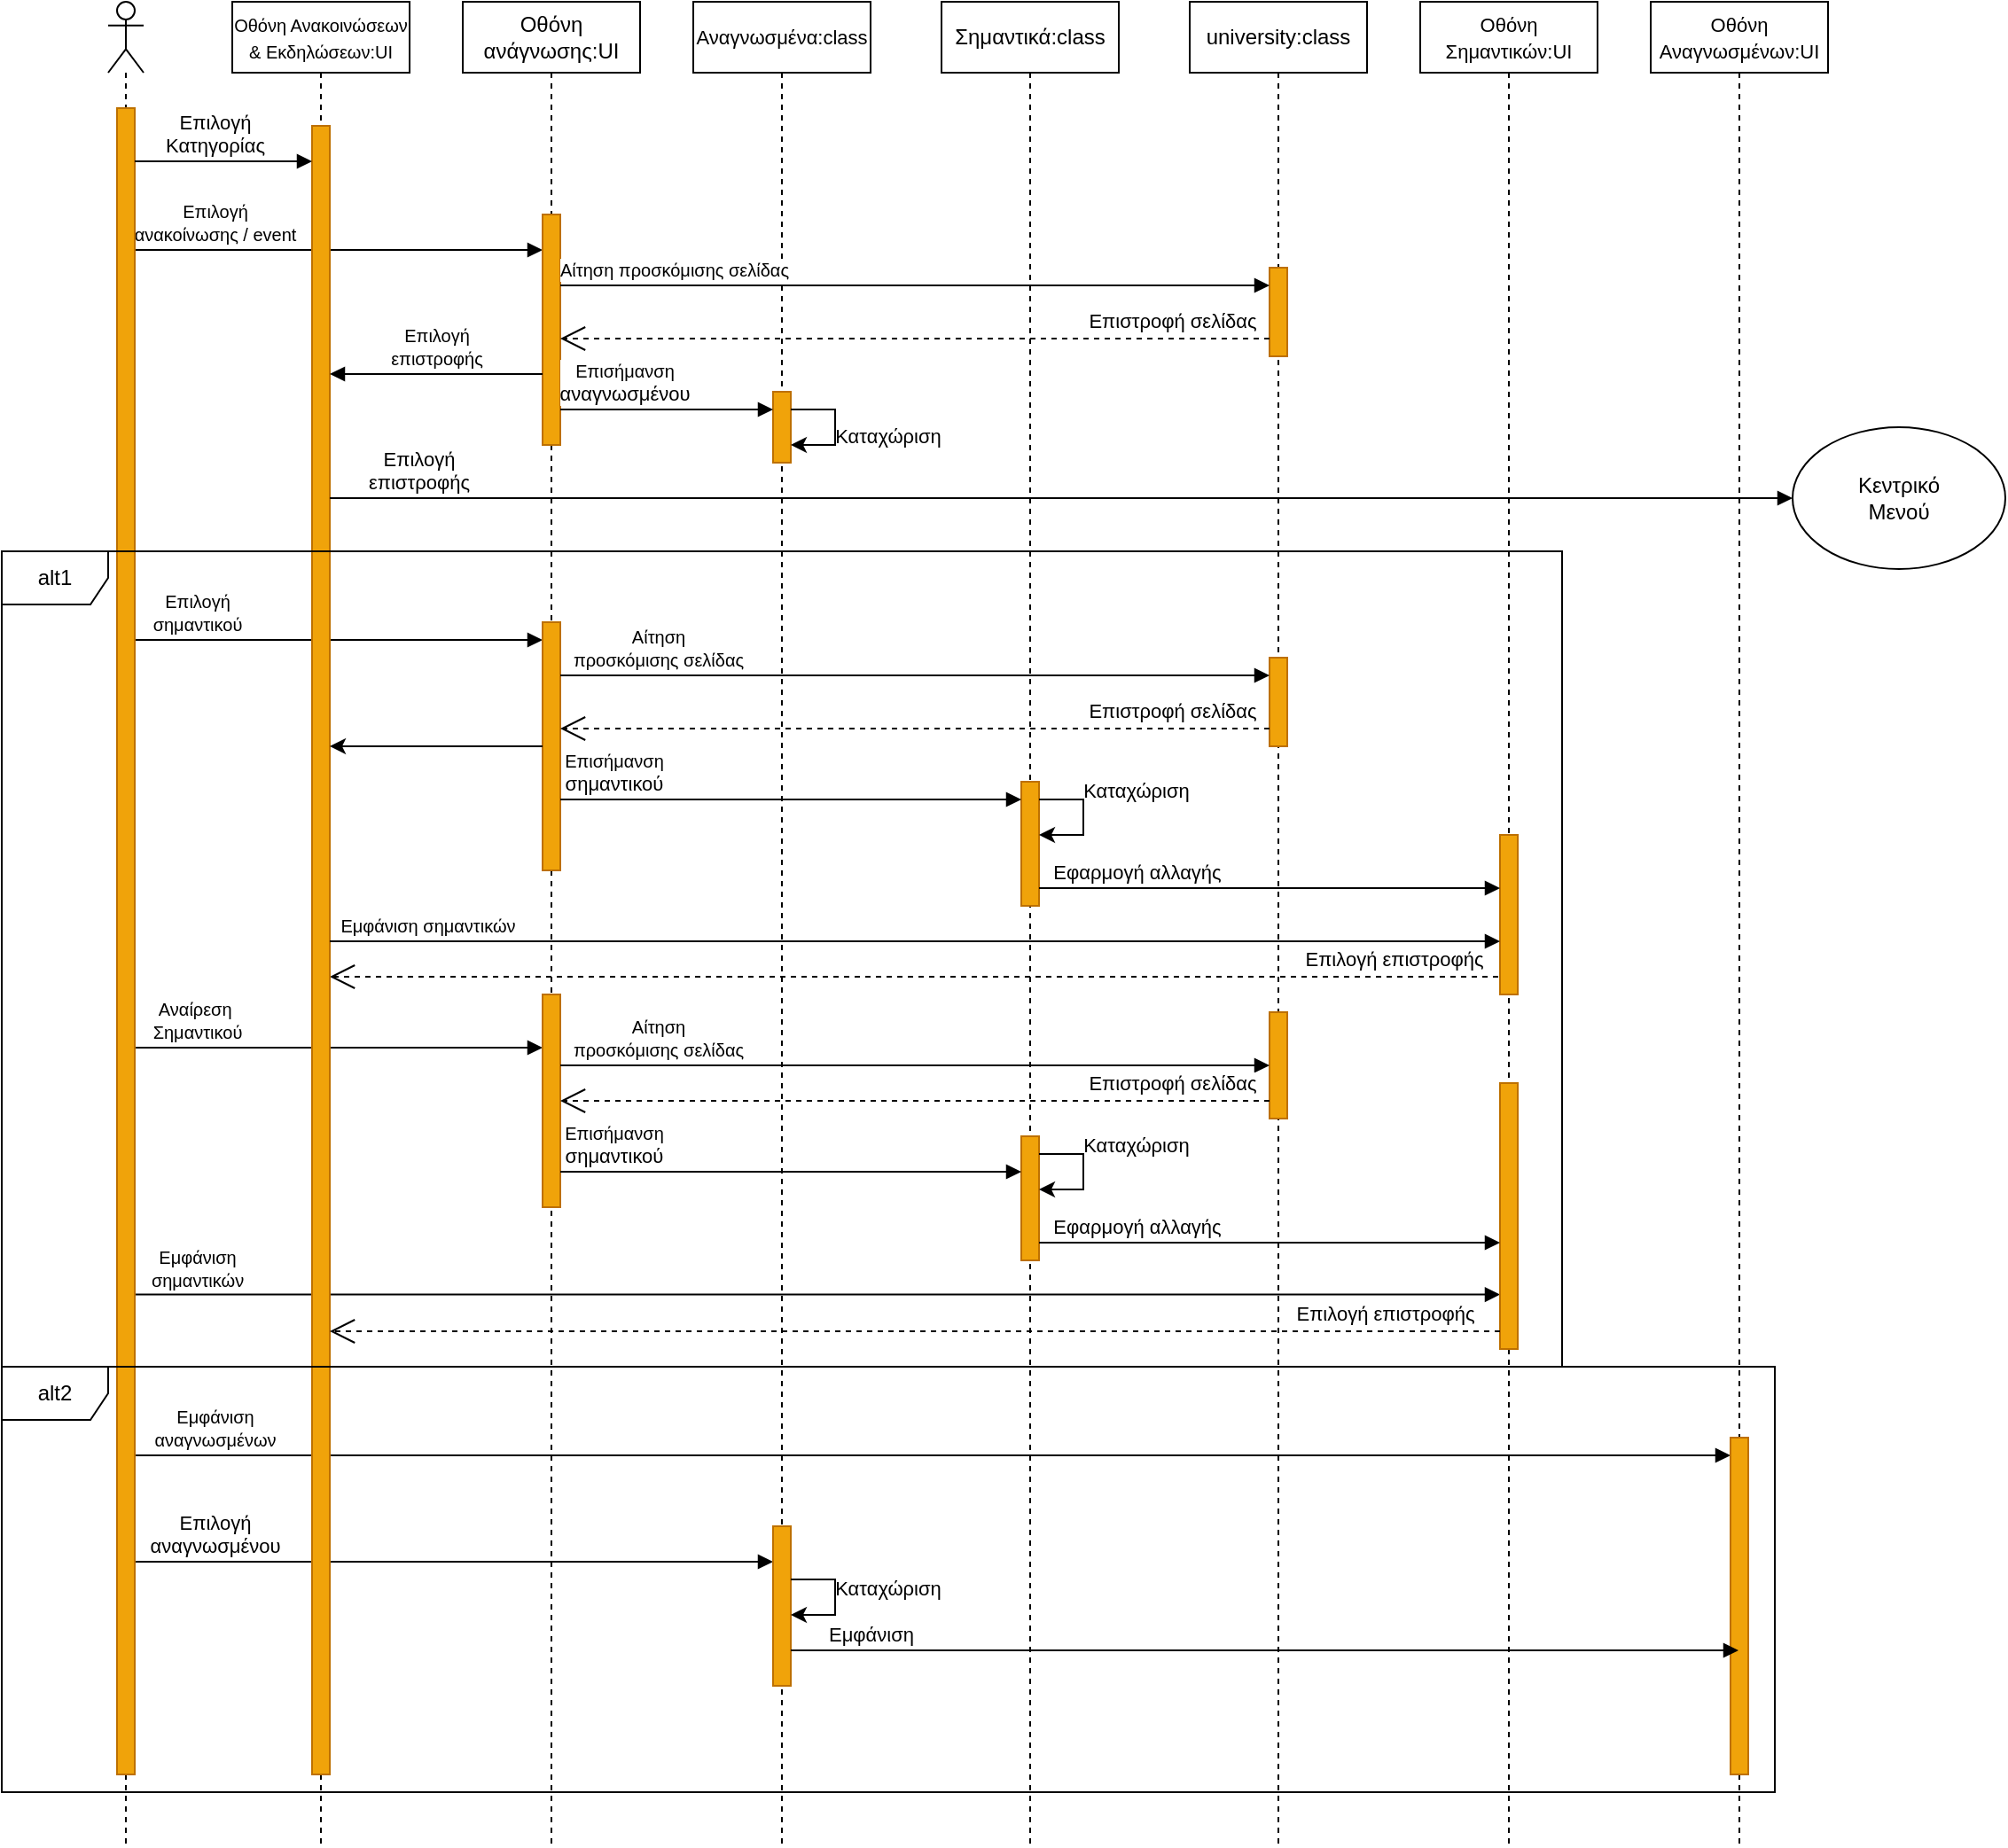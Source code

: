 <mxfile version="21.2.9" type="github" pages="5">
  <diagram name="Announcements and events" id="13e1069c-82ec-6db2-03f1-153e76fe0fe0">
    <mxGraphModel dx="1434" dy="764" grid="1" gridSize="10" guides="1" tooltips="1" connect="1" arrows="1" fold="1" page="1" pageScale="1" pageWidth="1169" pageHeight="827" background="none" math="0" shadow="0">
      <root>
        <mxCell id="0" />
        <mxCell id="1" parent="0" />
        <mxCell id="kRKsZhM11925azcYvkU_-76" value="Επιλογή&lt;br&gt;αναγνωσμένου" style="html=1;verticalAlign=bottom;endArrow=block;edgeStyle=elbowEdgeStyle;elbow=vertical;curved=0;rounded=0;" parent="1" source="kRKsZhM11925azcYvkU_-3" target="kRKsZhM11925azcYvkU_-74" edge="1">
          <mxGeometry x="-0.75" width="80" relative="1" as="geometry">
            <mxPoint x="130" y="960" as="sourcePoint" />
            <mxPoint x="210" y="960.29" as="targetPoint" />
            <Array as="points">
              <mxPoint x="420" y="960" />
            </Array>
            <mxPoint as="offset" />
          </mxGeometry>
        </mxCell>
        <mxCell id="kRKsZhM11925azcYvkU_-73" value="Επιλογή επιστροφής" style="endArrow=open;endSize=12;dashed=1;html=1;rounded=0;exitX=0.5;exitY=0.889;exitDx=0;exitDy=0;exitPerimeter=0;" parent="1" source="kRKsZhM11925azcYvkU_-42" target="kRKsZhM11925azcYvkU_-10" edge="1">
          <mxGeometry x="-0.803" y="-10" width="160" relative="1" as="geometry">
            <mxPoint x="870" y="630" as="sourcePoint" />
            <mxPoint x="220" y="630" as="targetPoint" />
            <Array as="points">
              <mxPoint x="835" y="630" />
              <mxPoint x="475" y="630" />
            </Array>
            <mxPoint as="offset" />
          </mxGeometry>
        </mxCell>
        <mxCell id="kRKsZhM11925azcYvkU_-67" value="&lt;span style=&quot;font-size: 10px;&quot;&gt;Εμφάνιση &lt;br&gt;σημαντικών&lt;/span&gt;" style="html=1;verticalAlign=bottom;endArrow=block;edgeStyle=elbowEdgeStyle;elbow=vertical;curved=0;rounded=0;" parent="1" source="kRKsZhM11925azcYvkU_-3" target="kRKsZhM11925azcYvkU_-61" edge="1">
          <mxGeometry x="-0.909" y="-1" width="80" relative="1" as="geometry">
            <mxPoint x="225" y="809.31" as="sourcePoint" />
            <mxPoint x="860" y="809" as="targetPoint" />
            <Array as="points">
              <mxPoint x="340" y="809.31" />
              <mxPoint x="235" y="819.31" />
              <mxPoint x="130" y="799.31" />
            </Array>
            <mxPoint as="offset" />
          </mxGeometry>
        </mxCell>
        <mxCell id="kRKsZhM11925azcYvkU_-70" value="&lt;font style=&quot;font-size: 10px;&quot;&gt;Εμφάνιση&lt;br&gt;αναγνωσμένων&lt;br&gt;&lt;/font&gt;" style="html=1;verticalAlign=bottom;endArrow=block;edgeStyle=elbowEdgeStyle;elbow=vertical;curved=0;rounded=0;" parent="1" target="kRKsZhM11925azcYvkU_-48" edge="1">
          <mxGeometry x="-0.889" width="80" relative="1" as="geometry">
            <mxPoint x="100" y="900" as="sourcePoint" />
            <mxPoint x="340" y="900" as="targetPoint" />
            <Array as="points">
              <mxPoint x="325" y="900" />
              <mxPoint x="220" y="910" />
              <mxPoint x="115" y="890" />
            </Array>
            <mxPoint as="offset" />
          </mxGeometry>
        </mxCell>
        <mxCell id="kRKsZhM11925azcYvkU_-27" value="&lt;font style=&quot;font-size: 10px;&quot;&gt;Επιλογή &lt;br&gt;σημαντικού&lt;/font&gt;" style="html=1;verticalAlign=bottom;endArrow=block;edgeStyle=elbowEdgeStyle;elbow=vertical;curved=0;rounded=0;" parent="1" source="kRKsZhM11925azcYvkU_-3" target="kRKsZhM11925azcYvkU_-28" edge="1">
          <mxGeometry x="-0.696" width="80" relative="1" as="geometry">
            <mxPoint x="215" y="450" as="sourcePoint" />
            <mxPoint x="320" y="440" as="targetPoint" />
            <Array as="points">
              <mxPoint x="320" y="440" />
              <mxPoint x="215" y="450" />
              <mxPoint x="110" y="430" />
            </Array>
            <mxPoint as="offset" />
          </mxGeometry>
        </mxCell>
        <mxCell id="kRKsZhM11925azcYvkU_-56" value="&lt;span style=&quot;font-size: 10px;&quot;&gt;Αναίρεση&amp;nbsp;&lt;br&gt;Σημαντικού&lt;br&gt;&lt;/span&gt;" style="html=1;verticalAlign=bottom;endArrow=block;edgeStyle=elbowEdgeStyle;elbow=vertical;curved=0;rounded=0;" parent="1" source="kRKsZhM11925azcYvkU_-3" target="kRKsZhM11925azcYvkU_-55" edge="1">
          <mxGeometry x="-0.696" width="80" relative="1" as="geometry">
            <mxPoint x="220" y="670" as="sourcePoint" />
            <mxPoint x="320" y="670" as="targetPoint" />
            <Array as="points">
              <mxPoint x="320" y="670" />
              <mxPoint x="325" y="670" />
              <mxPoint x="220" y="680" />
              <mxPoint x="115" y="660" />
            </Array>
            <mxPoint as="offset" />
          </mxGeometry>
        </mxCell>
        <mxCell id="kRKsZhM11925azcYvkU_-14" value="&lt;font style=&quot;font-size: 10px;&quot;&gt;Επιλογή &lt;br&gt;ανακοίνωσης / event&lt;/font&gt;" style="html=1;verticalAlign=bottom;endArrow=block;edgeStyle=elbowEdgeStyle;elbow=vertical;curved=0;rounded=0;" parent="1" source="kRKsZhM11925azcYvkU_-2" target="kRKsZhM11925azcYvkU_-13" edge="1">
          <mxGeometry x="-0.575" width="80" relative="1" as="geometry">
            <mxPoint x="110" y="220" as="sourcePoint" />
            <mxPoint x="210" y="220" as="targetPoint" />
            <Array as="points">
              <mxPoint x="220" y="220" />
              <mxPoint x="115" y="200" />
            </Array>
            <mxPoint as="offset" />
          </mxGeometry>
        </mxCell>
        <mxCell id="kRKsZhM11925azcYvkU_-2" value="" style="shape=umlLifeline;perimeter=lifelinePerimeter;whiteSpace=wrap;html=1;container=1;dropTarget=0;collapsible=0;recursiveResize=0;outlineConnect=0;portConstraint=eastwest;newEdgeStyle={&quot;edgeStyle&quot;:&quot;elbowEdgeStyle&quot;,&quot;elbow&quot;:&quot;vertical&quot;,&quot;curved&quot;:0,&quot;rounded&quot;:0};participant=umlActor;" parent="1" vertex="1">
          <mxGeometry x="90" y="80" width="20" height="1040" as="geometry" />
        </mxCell>
        <mxCell id="kRKsZhM11925azcYvkU_-3" value="" style="html=1;points=[];perimeter=orthogonalPerimeter;outlineConnect=0;targetShapes=umlLifeline;portConstraint=eastwest;newEdgeStyle={&quot;edgeStyle&quot;:&quot;elbowEdgeStyle&quot;,&quot;elbow&quot;:&quot;vertical&quot;,&quot;curved&quot;:0,&quot;rounded&quot;:0};fillColor=#f0a30a;fontColor=#000000;strokeColor=#BD7000;" parent="kRKsZhM11925azcYvkU_-2" vertex="1">
          <mxGeometry x="5" y="60" width="10" height="940" as="geometry" />
        </mxCell>
        <mxCell id="kRKsZhM11925azcYvkU_-4" value="&lt;font style=&quot;font-size: 10px;&quot;&gt;Οθόνη Ανακοινώσεων &amp;amp; Εκδηλώσεων:UI&lt;/font&gt;" style="shape=umlLifeline;perimeter=lifelinePerimeter;whiteSpace=wrap;html=1;container=1;dropTarget=0;collapsible=0;recursiveResize=0;outlineConnect=0;portConstraint=eastwest;newEdgeStyle={&quot;edgeStyle&quot;:&quot;elbowEdgeStyle&quot;,&quot;elbow&quot;:&quot;vertical&quot;,&quot;curved&quot;:0,&quot;rounded&quot;:0};" parent="1" vertex="1">
          <mxGeometry x="160" y="80" width="100" height="1040" as="geometry" />
        </mxCell>
        <mxCell id="kRKsZhM11925azcYvkU_-10" value="" style="html=1;points=[];perimeter=orthogonalPerimeter;outlineConnect=0;targetShapes=umlLifeline;portConstraint=eastwest;newEdgeStyle={&quot;edgeStyle&quot;:&quot;elbowEdgeStyle&quot;,&quot;elbow&quot;:&quot;vertical&quot;,&quot;curved&quot;:0,&quot;rounded&quot;:0};fillColor=#f0a30a;fontColor=#000000;strokeColor=#BD7000;" parent="kRKsZhM11925azcYvkU_-4" vertex="1">
          <mxGeometry x="45" y="70" width="10" height="930" as="geometry" />
        </mxCell>
        <mxCell id="kRKsZhM11925azcYvkU_-5" value="Οθόνη ανάγνωσης:UI" style="shape=umlLifeline;perimeter=lifelinePerimeter;whiteSpace=wrap;html=1;container=1;dropTarget=0;collapsible=0;recursiveResize=0;outlineConnect=0;portConstraint=eastwest;newEdgeStyle={&quot;edgeStyle&quot;:&quot;elbowEdgeStyle&quot;,&quot;elbow&quot;:&quot;vertical&quot;,&quot;curved&quot;:0,&quot;rounded&quot;:0};" parent="1" vertex="1">
          <mxGeometry x="290" y="80" width="100" height="1040" as="geometry" />
        </mxCell>
        <mxCell id="kRKsZhM11925azcYvkU_-13" value="" style="html=1;points=[];perimeter=orthogonalPerimeter;outlineConnect=0;targetShapes=umlLifeline;portConstraint=eastwest;newEdgeStyle={&quot;edgeStyle&quot;:&quot;elbowEdgeStyle&quot;,&quot;elbow&quot;:&quot;vertical&quot;,&quot;curved&quot;:0,&quot;rounded&quot;:0};fillColor=#f0a30a;fontColor=#000000;strokeColor=#BD7000;" parent="kRKsZhM11925azcYvkU_-5" vertex="1">
          <mxGeometry x="45" y="120" width="10" height="130" as="geometry" />
        </mxCell>
        <mxCell id="kRKsZhM11925azcYvkU_-28" value="" style="html=1;points=[];perimeter=orthogonalPerimeter;outlineConnect=0;targetShapes=umlLifeline;portConstraint=eastwest;newEdgeStyle={&quot;edgeStyle&quot;:&quot;elbowEdgeStyle&quot;,&quot;elbow&quot;:&quot;vertical&quot;,&quot;curved&quot;:0,&quot;rounded&quot;:0};fillColor=#f0a30a;fontColor=#000000;strokeColor=#BD7000;" parent="kRKsZhM11925azcYvkU_-5" vertex="1">
          <mxGeometry x="45" y="350" width="10" height="140" as="geometry" />
        </mxCell>
        <mxCell id="kRKsZhM11925azcYvkU_-55" value="" style="html=1;points=[];perimeter=orthogonalPerimeter;outlineConnect=0;targetShapes=umlLifeline;portConstraint=eastwest;newEdgeStyle={&quot;edgeStyle&quot;:&quot;elbowEdgeStyle&quot;,&quot;elbow&quot;:&quot;vertical&quot;,&quot;curved&quot;:0,&quot;rounded&quot;:0};fillColor=#f0a30a;fontColor=#000000;strokeColor=#BD7000;" parent="kRKsZhM11925azcYvkU_-5" vertex="1">
          <mxGeometry x="45" y="560" width="10" height="120" as="geometry" />
        </mxCell>
        <mxCell id="kRKsZhM11925azcYvkU_-6" value="&lt;font style=&quot;font-size: 11px;&quot;&gt;Αναγνωσμένα:class&lt;/font&gt;" style="shape=umlLifeline;perimeter=lifelinePerimeter;whiteSpace=wrap;html=1;container=1;dropTarget=0;collapsible=0;recursiveResize=0;outlineConnect=0;portConstraint=eastwest;newEdgeStyle={&quot;edgeStyle&quot;:&quot;elbowEdgeStyle&quot;,&quot;elbow&quot;:&quot;vertical&quot;,&quot;curved&quot;:0,&quot;rounded&quot;:0};" parent="1" vertex="1">
          <mxGeometry x="420" y="80" width="100" height="1040" as="geometry" />
        </mxCell>
        <mxCell id="kRKsZhM11925azcYvkU_-22" value="" style="html=1;points=[];perimeter=orthogonalPerimeter;outlineConnect=0;targetShapes=umlLifeline;portConstraint=eastwest;newEdgeStyle={&quot;edgeStyle&quot;:&quot;elbowEdgeStyle&quot;,&quot;elbow&quot;:&quot;vertical&quot;,&quot;curved&quot;:0,&quot;rounded&quot;:0};fillColor=#f0a30a;fontColor=#000000;strokeColor=#BD7000;" parent="kRKsZhM11925azcYvkU_-6" vertex="1">
          <mxGeometry x="45" y="220" width="10" height="40" as="geometry" />
        </mxCell>
        <mxCell id="kRKsZhM11925azcYvkU_-24" value="" style="endArrow=classic;html=1;rounded=0;" parent="kRKsZhM11925azcYvkU_-6" source="kRKsZhM11925azcYvkU_-22" target="kRKsZhM11925azcYvkU_-22" edge="1">
          <mxGeometry width="50" height="50" relative="1" as="geometry">
            <mxPoint x="60" y="220" as="sourcePoint" />
            <mxPoint x="104" y="180" as="targetPoint" />
            <Array as="points">
              <mxPoint x="80" y="240" />
            </Array>
          </mxGeometry>
        </mxCell>
        <mxCell id="kRKsZhM11925azcYvkU_-74" value="" style="html=1;points=[];perimeter=orthogonalPerimeter;outlineConnect=0;targetShapes=umlLifeline;portConstraint=eastwest;newEdgeStyle={&quot;edgeStyle&quot;:&quot;elbowEdgeStyle&quot;,&quot;elbow&quot;:&quot;vertical&quot;,&quot;curved&quot;:0,&quot;rounded&quot;:0};fillColor=#f0a30a;fontColor=#000000;strokeColor=#BD7000;" parent="kRKsZhM11925azcYvkU_-6" vertex="1">
          <mxGeometry x="45" y="860" width="10" height="90" as="geometry" />
        </mxCell>
        <mxCell id="kRKsZhM11925azcYvkU_-7" value="Σημαντικά:class" style="shape=umlLifeline;perimeter=lifelinePerimeter;whiteSpace=wrap;html=1;container=1;dropTarget=0;collapsible=0;recursiveResize=0;outlineConnect=0;portConstraint=eastwest;newEdgeStyle={&quot;edgeStyle&quot;:&quot;elbowEdgeStyle&quot;,&quot;elbow&quot;:&quot;vertical&quot;,&quot;curved&quot;:0,&quot;rounded&quot;:0};" parent="1" vertex="1">
          <mxGeometry x="560" y="80" width="100" height="1040" as="geometry" />
        </mxCell>
        <mxCell id="kRKsZhM11925azcYvkU_-29" value="" style="html=1;points=[];perimeter=orthogonalPerimeter;outlineConnect=0;targetShapes=umlLifeline;portConstraint=eastwest;newEdgeStyle={&quot;edgeStyle&quot;:&quot;elbowEdgeStyle&quot;,&quot;elbow&quot;:&quot;vertical&quot;,&quot;curved&quot;:0,&quot;rounded&quot;:0};fillColor=#f0a30a;fontColor=#000000;strokeColor=#BD7000;" parent="kRKsZhM11925azcYvkU_-7" vertex="1">
          <mxGeometry x="45" y="440" width="10" height="70" as="geometry" />
        </mxCell>
        <mxCell id="kRKsZhM11925azcYvkU_-34" value="" style="endArrow=classic;html=1;rounded=0;" parent="kRKsZhM11925azcYvkU_-7" source="kRKsZhM11925azcYvkU_-29" target="kRKsZhM11925azcYvkU_-29" edge="1">
          <mxGeometry width="50" height="50" relative="1" as="geometry">
            <mxPoint x="60" y="450" as="sourcePoint" />
            <mxPoint x="60" y="470" as="targetPoint" />
            <Array as="points">
              <mxPoint x="80" y="450" />
              <mxPoint x="80" y="470" />
            </Array>
          </mxGeometry>
        </mxCell>
        <mxCell id="kRKsZhM11925azcYvkU_-8" value="university:class" style="shape=umlLifeline;perimeter=lifelinePerimeter;whiteSpace=wrap;html=1;container=1;dropTarget=0;collapsible=0;recursiveResize=0;outlineConnect=0;portConstraint=eastwest;newEdgeStyle={&quot;edgeStyle&quot;:&quot;elbowEdgeStyle&quot;,&quot;elbow&quot;:&quot;vertical&quot;,&quot;curved&quot;:0,&quot;rounded&quot;:0};" parent="1" vertex="1">
          <mxGeometry x="700" y="80" width="100" height="1040" as="geometry" />
        </mxCell>
        <mxCell id="kRKsZhM11925azcYvkU_-15" value="" style="html=1;points=[];perimeter=orthogonalPerimeter;outlineConnect=0;targetShapes=umlLifeline;portConstraint=eastwest;newEdgeStyle={&quot;edgeStyle&quot;:&quot;elbowEdgeStyle&quot;,&quot;elbow&quot;:&quot;vertical&quot;,&quot;curved&quot;:0,&quot;rounded&quot;:0};fillColor=#f0a30a;fontColor=#000000;strokeColor=#BD7000;" parent="kRKsZhM11925azcYvkU_-8" vertex="1">
          <mxGeometry x="45" y="150" width="10" height="50" as="geometry" />
        </mxCell>
        <mxCell id="kRKsZhM11925azcYvkU_-30" value="" style="html=1;points=[];perimeter=orthogonalPerimeter;outlineConnect=0;targetShapes=umlLifeline;portConstraint=eastwest;newEdgeStyle={&quot;edgeStyle&quot;:&quot;elbowEdgeStyle&quot;,&quot;elbow&quot;:&quot;vertical&quot;,&quot;curved&quot;:0,&quot;rounded&quot;:0};fillColor=#f0a30a;fontColor=#000000;strokeColor=#BD7000;" parent="kRKsZhM11925azcYvkU_-8" vertex="1">
          <mxGeometry x="45" y="370" width="10" height="50" as="geometry" />
        </mxCell>
        <mxCell id="kRKsZhM11925azcYvkU_-11" value="Επιλογή &lt;br&gt;Κατηγορίας" style="html=1;verticalAlign=bottom;endArrow=block;edgeStyle=elbowEdgeStyle;elbow=vertical;curved=0;rounded=0;" parent="1" source="kRKsZhM11925azcYvkU_-3" target="kRKsZhM11925azcYvkU_-10" edge="1">
          <mxGeometry x="-0.1" width="80" relative="1" as="geometry">
            <mxPoint x="110" y="170" as="sourcePoint" />
            <mxPoint x="200" y="170" as="targetPoint" />
            <Array as="points">
              <mxPoint x="190" y="170" />
              <mxPoint x="110" y="150" />
            </Array>
            <mxPoint as="offset" />
          </mxGeometry>
        </mxCell>
        <mxCell id="kRKsZhM11925azcYvkU_-16" value="&lt;span style=&quot;font-size: 10px;&quot;&gt;Αίτηση προσκόμισης σελίδας&lt;/span&gt;" style="html=1;verticalAlign=bottom;endArrow=block;edgeStyle=elbowEdgeStyle;elbow=vertical;curved=0;rounded=0;" parent="1" source="kRKsZhM11925azcYvkU_-13" target="kRKsZhM11925azcYvkU_-15" edge="1">
          <mxGeometry x="-0.681" width="80" relative="1" as="geometry">
            <mxPoint x="380" y="240" as="sourcePoint" />
            <mxPoint x="640" y="240" as="targetPoint" />
            <Array as="points">
              <mxPoint x="470" y="240" />
              <mxPoint x="390" y="220" />
            </Array>
            <mxPoint as="offset" />
          </mxGeometry>
        </mxCell>
        <mxCell id="kRKsZhM11925azcYvkU_-17" value="Επιστροφή σελίδας" style="endArrow=open;endSize=12;dashed=1;html=1;rounded=0;" parent="1" source="kRKsZhM11925azcYvkU_-15" target="kRKsZhM11925azcYvkU_-13" edge="1">
          <mxGeometry x="-0.723" y="-10" width="160" relative="1" as="geometry">
            <mxPoint x="440" y="280" as="sourcePoint" />
            <mxPoint x="600" y="280" as="targetPoint" />
            <Array as="points">
              <mxPoint x="630" y="270" />
            </Array>
            <mxPoint as="offset" />
          </mxGeometry>
        </mxCell>
        <mxCell id="kRKsZhM11925azcYvkU_-19" value="Επιλογή &lt;br&gt;επιστροφής" style="html=1;verticalAlign=bottom;endArrow=block;edgeStyle=elbowEdgeStyle;elbow=vertical;curved=0;rounded=0;entryX=0;entryY=0.5;entryDx=0;entryDy=0;" parent="1" source="kRKsZhM11925azcYvkU_-10" target="kRKsZhM11925azcYvkU_-20" edge="1">
          <mxGeometry x="-0.879" width="80" relative="1" as="geometry">
            <mxPoint x="110" y="349.87" as="sourcePoint" />
            <mxPoint x="910" y="380" as="targetPoint" />
            <Array as="points">
              <mxPoint x="260" y="360" />
              <mxPoint x="195" y="349.87" />
              <mxPoint x="115" y="329.87" />
            </Array>
            <mxPoint as="offset" />
          </mxGeometry>
        </mxCell>
        <mxCell id="kRKsZhM11925azcYvkU_-20" value="Κεντρικό&lt;br&gt;Μενού" style="ellipse;whiteSpace=wrap;html=1;" parent="1" vertex="1">
          <mxGeometry x="1040" y="320" width="120" height="80" as="geometry" />
        </mxCell>
        <mxCell id="kRKsZhM11925azcYvkU_-21" value="&lt;font style=&quot;font-size: 10px;&quot;&gt;Επιλογή &lt;br&gt;επιστροφής&lt;br&gt;&lt;/font&gt;" style="html=1;verticalAlign=bottom;endArrow=block;edgeStyle=elbowEdgeStyle;elbow=vertical;curved=0;rounded=0;" parent="1" source="kRKsZhM11925azcYvkU_-13" target="kRKsZhM11925azcYvkU_-10" edge="1">
          <mxGeometry width="80" relative="1" as="geometry">
            <mxPoint x="360" y="290" as="sourcePoint" />
            <mxPoint x="220" y="290" as="targetPoint" />
            <Array as="points">
              <mxPoint x="290" y="290" />
              <mxPoint x="225" y="290" />
            </Array>
            <mxPoint as="offset" />
          </mxGeometry>
        </mxCell>
        <mxCell id="kRKsZhM11925azcYvkU_-23" value="&lt;span style=&quot;font-size: 10px;&quot;&gt;Επισήμανση&lt;br&gt;&lt;/span&gt;αναγνωσμένου" style="html=1;verticalAlign=bottom;endArrow=block;edgeStyle=elbowEdgeStyle;elbow=vertical;curved=0;rounded=0;" parent="1" source="kRKsZhM11925azcYvkU_-13" target="kRKsZhM11925azcYvkU_-22" edge="1">
          <mxGeometry x="-0.4" width="80" relative="1" as="geometry">
            <mxPoint x="380" y="310" as="sourcePoint" />
            <mxPoint x="520" y="310" as="targetPoint" />
            <Array as="points">
              <mxPoint x="385" y="310" />
              <mxPoint x="280" y="290" />
            </Array>
            <mxPoint as="offset" />
          </mxGeometry>
        </mxCell>
        <mxCell id="kRKsZhM11925azcYvkU_-26" value="&lt;font style=&quot;font-size: 11px;&quot;&gt;Καταχώριση&lt;/font&gt;" style="text;html=1;strokeColor=none;fillColor=none;align=center;verticalAlign=middle;whiteSpace=wrap;rounded=0;" parent="1" vertex="1">
          <mxGeometry x="500" y="310" width="60" height="30" as="geometry" />
        </mxCell>
        <mxCell id="kRKsZhM11925azcYvkU_-33" value="&lt;span style=&quot;font-size: 10px;&quot;&gt;Επισήμανση&lt;br&gt;&lt;/span&gt;σημαντικού" style="html=1;verticalAlign=bottom;endArrow=block;edgeStyle=elbowEdgeStyle;elbow=vertical;curved=0;rounded=0;" parent="1" source="kRKsZhM11925azcYvkU_-28" target="kRKsZhM11925azcYvkU_-29" edge="1">
          <mxGeometry x="-0.774" width="80" relative="1" as="geometry">
            <mxPoint x="380" y="530" as="sourcePoint" />
            <mxPoint x="680" y="530" as="targetPoint" />
            <Array as="points">
              <mxPoint x="390" y="530" />
              <mxPoint x="285" y="510" />
            </Array>
            <mxPoint as="offset" />
          </mxGeometry>
        </mxCell>
        <mxCell id="kRKsZhM11925azcYvkU_-35" value="&lt;font style=&quot;font-size: 11px;&quot;&gt;Καταχώριση&lt;/font&gt;" style="text;html=1;strokeColor=none;fillColor=none;align=center;verticalAlign=middle;whiteSpace=wrap;rounded=0;" parent="1" vertex="1">
          <mxGeometry x="640" y="510" width="60" height="30" as="geometry" />
        </mxCell>
        <mxCell id="kRKsZhM11925azcYvkU_-41" value="&lt;span style=&quot;font-size: 11px;&quot;&gt;Οθόνη Σημαντικών:UI&lt;/span&gt;" style="shape=umlLifeline;perimeter=lifelinePerimeter;whiteSpace=wrap;html=1;container=1;dropTarget=0;collapsible=0;recursiveResize=0;outlineConnect=0;portConstraint=eastwest;newEdgeStyle={&quot;edgeStyle&quot;:&quot;elbowEdgeStyle&quot;,&quot;elbow&quot;:&quot;vertical&quot;,&quot;curved&quot;:0,&quot;rounded&quot;:0};" parent="1" vertex="1">
          <mxGeometry x="830" y="80" width="100" height="1040" as="geometry" />
        </mxCell>
        <mxCell id="kRKsZhM11925azcYvkU_-42" value="" style="html=1;points=[];perimeter=orthogonalPerimeter;outlineConnect=0;targetShapes=umlLifeline;portConstraint=eastwest;newEdgeStyle={&quot;edgeStyle&quot;:&quot;elbowEdgeStyle&quot;,&quot;elbow&quot;:&quot;vertical&quot;,&quot;curved&quot;:0,&quot;rounded&quot;:0};fillColor=#f0a30a;fontColor=#000000;strokeColor=#BD7000;" parent="kRKsZhM11925azcYvkU_-41" vertex="1">
          <mxGeometry x="45" y="470" width="10" height="90" as="geometry" />
        </mxCell>
        <mxCell id="kRKsZhM11925azcYvkU_-61" value="" style="html=1;points=[];perimeter=orthogonalPerimeter;outlineConnect=0;targetShapes=umlLifeline;portConstraint=eastwest;newEdgeStyle={&quot;edgeStyle&quot;:&quot;elbowEdgeStyle&quot;,&quot;elbow&quot;:&quot;vertical&quot;,&quot;curved&quot;:0,&quot;rounded&quot;:0};fillColor=#f0a30a;fontColor=#000000;strokeColor=#BD7000;" parent="kRKsZhM11925azcYvkU_-41" vertex="1">
          <mxGeometry x="45" y="610" width="10" height="150" as="geometry" />
        </mxCell>
        <mxCell id="kRKsZhM11925azcYvkU_-31" value="&lt;span style=&quot;font-size: 10px;&quot;&gt;Αίτηση &lt;br&gt;προσκόμισης σελίδας&lt;/span&gt;" style="html=1;verticalAlign=bottom;endArrow=block;edgeStyle=elbowEdgeStyle;elbow=vertical;curved=0;rounded=0;" parent="1" source="kRKsZhM11925azcYvkU_-28" target="kRKsZhM11925azcYvkU_-30" edge="1">
          <mxGeometry x="-0.725" width="80" relative="1" as="geometry">
            <mxPoint x="400" y="460" as="sourcePoint" />
            <mxPoint x="640" y="460" as="targetPoint" />
            <Array as="points">
              <mxPoint x="470" y="460" />
              <mxPoint x="390" y="440" />
            </Array>
            <mxPoint as="offset" />
          </mxGeometry>
        </mxCell>
        <mxCell id="kRKsZhM11925azcYvkU_-32" value="Επιστροφή σελίδας" style="endArrow=open;endSize=12;dashed=1;html=1;rounded=0;" parent="1" source="kRKsZhM11925azcYvkU_-30" target="kRKsZhM11925azcYvkU_-28" edge="1">
          <mxGeometry x="-0.723" y="-10" width="160" relative="1" as="geometry">
            <mxPoint x="340" y="500" as="sourcePoint" />
            <mxPoint x="275" y="490" as="targetPoint" />
            <Array as="points">
              <mxPoint x="530" y="490" />
            </Array>
            <mxPoint as="offset" />
          </mxGeometry>
        </mxCell>
        <mxCell id="kRKsZhM11925azcYvkU_-44" value="&lt;span style=&quot;font-size: 10px;&quot;&gt;Εμφάνιση σημαντικών&lt;/span&gt;" style="html=1;verticalAlign=bottom;endArrow=block;edgeStyle=elbowEdgeStyle;elbow=vertical;curved=0;rounded=0;" parent="1" source="kRKsZhM11925azcYvkU_-10" target="kRKsZhM11925azcYvkU_-42" edge="1">
          <mxGeometry x="-0.833" width="80" relative="1" as="geometry">
            <mxPoint x="225" y="610" as="sourcePoint" />
            <mxPoint x="870" y="610" as="targetPoint" />
            <Array as="points">
              <mxPoint x="330" y="610" />
              <mxPoint x="225" y="620" />
              <mxPoint x="120" y="600" />
            </Array>
            <mxPoint as="offset" />
          </mxGeometry>
        </mxCell>
        <mxCell id="kRKsZhM11925azcYvkU_-47" value="&lt;span style=&quot;font-size: 11px;&quot;&gt;Οθόνη Αναγνωσμένων:UI&lt;/span&gt;" style="shape=umlLifeline;perimeter=lifelinePerimeter;whiteSpace=wrap;html=1;container=1;dropTarget=0;collapsible=0;recursiveResize=0;outlineConnect=0;portConstraint=eastwest;newEdgeStyle={&quot;edgeStyle&quot;:&quot;elbowEdgeStyle&quot;,&quot;elbow&quot;:&quot;vertical&quot;,&quot;curved&quot;:0,&quot;rounded&quot;:0};" parent="1" vertex="1">
          <mxGeometry x="960" y="80" width="100" height="1040" as="geometry" />
        </mxCell>
        <mxCell id="kRKsZhM11925azcYvkU_-48" value="" style="html=1;points=[];perimeter=orthogonalPerimeter;outlineConnect=0;targetShapes=umlLifeline;portConstraint=eastwest;newEdgeStyle={&quot;edgeStyle&quot;:&quot;elbowEdgeStyle&quot;,&quot;elbow&quot;:&quot;vertical&quot;,&quot;curved&quot;:0,&quot;rounded&quot;:0};fillColor=#f0a30a;fontColor=#000000;strokeColor=#BD7000;" parent="kRKsZhM11925azcYvkU_-47" vertex="1">
          <mxGeometry x="45" y="810" width="10" height="190" as="geometry" />
        </mxCell>
        <mxCell id="kRKsZhM11925azcYvkU_-52" value="Εφαρμογή αλλαγής" style="html=1;verticalAlign=bottom;endArrow=block;edgeStyle=elbowEdgeStyle;elbow=vertical;curved=0;rounded=0;" parent="1" source="kRKsZhM11925azcYvkU_-29" target="kRKsZhM11925azcYvkU_-42" edge="1">
          <mxGeometry x="-0.577" width="80" relative="1" as="geometry">
            <mxPoint x="630" y="580" as="sourcePoint" />
            <mxPoint x="710" y="580" as="targetPoint" />
            <Array as="points">
              <mxPoint x="840" y="580" />
            </Array>
            <mxPoint as="offset" />
          </mxGeometry>
        </mxCell>
        <mxCell id="kRKsZhM11925azcYvkU_-53" value="alt1" style="shape=umlFrame;whiteSpace=wrap;html=1;pointerEvents=0;" parent="1" vertex="1">
          <mxGeometry x="30" y="390" width="880" height="460" as="geometry" />
        </mxCell>
        <mxCell id="kRKsZhM11925azcYvkU_-54" value="" style="edgeStyle=elbowEdgeStyle;rounded=0;orthogonalLoop=1;jettySize=auto;html=1;elbow=vertical;curved=0;" parent="1" source="kRKsZhM11925azcYvkU_-28" target="kRKsZhM11925azcYvkU_-10" edge="1">
          <mxGeometry relative="1" as="geometry">
            <mxPoint x="230" y="500" as="targetPoint" />
            <Array as="points">
              <mxPoint x="260" y="500" />
            </Array>
          </mxGeometry>
        </mxCell>
        <mxCell id="kRKsZhM11925azcYvkU_-57" value="" style="html=1;points=[];perimeter=orthogonalPerimeter;outlineConnect=0;targetShapes=umlLifeline;portConstraint=eastwest;newEdgeStyle={&quot;edgeStyle&quot;:&quot;elbowEdgeStyle&quot;,&quot;elbow&quot;:&quot;vertical&quot;,&quot;curved&quot;:0,&quot;rounded&quot;:0};fillColor=#f0a30a;fontColor=#000000;strokeColor=#BD7000;" parent="1" vertex="1">
          <mxGeometry x="745" y="650" width="10" height="60" as="geometry" />
        </mxCell>
        <mxCell id="kRKsZhM11925azcYvkU_-58" value="&lt;span style=&quot;font-size: 10px;&quot;&gt;Αίτηση &lt;br&gt;προσκόμισης σελίδας&lt;/span&gt;" style="html=1;verticalAlign=bottom;endArrow=block;edgeStyle=elbowEdgeStyle;elbow=vertical;curved=0;rounded=0;" parent="1" source="kRKsZhM11925azcYvkU_-55" target="kRKsZhM11925azcYvkU_-57" edge="1">
          <mxGeometry x="-0.725" width="80" relative="1" as="geometry">
            <mxPoint x="360" y="680" as="sourcePoint" />
            <mxPoint x="745" y="680" as="targetPoint" />
            <Array as="points">
              <mxPoint x="470" y="680" />
              <mxPoint x="390" y="660" />
            </Array>
            <mxPoint as="offset" />
          </mxGeometry>
        </mxCell>
        <mxCell id="kRKsZhM11925azcYvkU_-59" value="Επιστροφή σελίδας" style="endArrow=open;endSize=12;dashed=1;html=1;rounded=0;" parent="1" edge="1">
          <mxGeometry x="-0.723" y="-10" width="160" relative="1" as="geometry">
            <mxPoint x="745" y="700" as="sourcePoint" />
            <mxPoint x="345" y="700" as="targetPoint" />
            <Array as="points">
              <mxPoint x="530" y="700" />
            </Array>
            <mxPoint as="offset" />
          </mxGeometry>
        </mxCell>
        <mxCell id="kRKsZhM11925azcYvkU_-60" value="" style="html=1;points=[];perimeter=orthogonalPerimeter;outlineConnect=0;targetShapes=umlLifeline;portConstraint=eastwest;newEdgeStyle={&quot;edgeStyle&quot;:&quot;elbowEdgeStyle&quot;,&quot;elbow&quot;:&quot;vertical&quot;,&quot;curved&quot;:0,&quot;rounded&quot;:0};fillColor=#f0a30a;fontColor=#000000;strokeColor=#BD7000;" parent="1" vertex="1">
          <mxGeometry x="605" y="720" width="10" height="70" as="geometry" />
        </mxCell>
        <mxCell id="kRKsZhM11925azcYvkU_-62" value="" style="endArrow=classic;html=1;rounded=0;" parent="1" edge="1">
          <mxGeometry width="50" height="50" relative="1" as="geometry">
            <mxPoint x="615" y="730" as="sourcePoint" />
            <mxPoint x="615" y="750" as="targetPoint" />
            <Array as="points">
              <mxPoint x="640" y="730" />
              <mxPoint x="640" y="750" />
            </Array>
          </mxGeometry>
        </mxCell>
        <mxCell id="kRKsZhM11925azcYvkU_-63" value="&lt;font style=&quot;font-size: 11px;&quot;&gt;Καταχώριση&lt;/font&gt;" style="text;html=1;strokeColor=none;fillColor=none;align=center;verticalAlign=middle;whiteSpace=wrap;rounded=0;" parent="1" vertex="1">
          <mxGeometry x="640" y="710" width="60" height="30" as="geometry" />
        </mxCell>
        <mxCell id="kRKsZhM11925azcYvkU_-64" value="&lt;span style=&quot;font-size: 10px;&quot;&gt;Επισήμανση&lt;br&gt;&lt;/span&gt;σημαντικού" style="html=1;verticalAlign=bottom;endArrow=block;edgeStyle=elbowEdgeStyle;elbow=vertical;curved=0;rounded=0;" parent="1" edge="1">
          <mxGeometry x="-0.774" width="80" relative="1" as="geometry">
            <mxPoint x="345" y="740" as="sourcePoint" />
            <mxPoint x="605" y="740" as="targetPoint" />
            <Array as="points">
              <mxPoint x="390" y="740" />
              <mxPoint x="285" y="720" />
            </Array>
            <mxPoint as="offset" />
          </mxGeometry>
        </mxCell>
        <mxCell id="kRKsZhM11925azcYvkU_-65" value="Εφαρμογή αλλαγής" style="html=1;verticalAlign=bottom;endArrow=block;edgeStyle=elbowEdgeStyle;elbow=vertical;curved=0;rounded=0;" parent="1" edge="1">
          <mxGeometry x="-0.577" width="80" relative="1" as="geometry">
            <mxPoint x="615" y="780" as="sourcePoint" />
            <mxPoint x="875" y="780" as="targetPoint" />
            <Array as="points">
              <mxPoint x="840" y="780" />
            </Array>
            <mxPoint as="offset" />
          </mxGeometry>
        </mxCell>
        <mxCell id="kRKsZhM11925azcYvkU_-72" value="Επιλογή επιστροφής" style="endArrow=open;endSize=12;dashed=1;html=1;rounded=0;" parent="1" source="kRKsZhM11925azcYvkU_-61" target="kRKsZhM11925azcYvkU_-10" edge="1">
          <mxGeometry x="-0.803" y="-10" width="160" relative="1" as="geometry">
            <mxPoint x="860" y="827" as="sourcePoint" />
            <mxPoint x="700" y="827" as="targetPoint" />
            <Array as="points">
              <mxPoint x="840" y="830" />
              <mxPoint x="480" y="830" />
            </Array>
            <mxPoint as="offset" />
          </mxGeometry>
        </mxCell>
        <mxCell id="kRKsZhM11925azcYvkU_-78" value="" style="endArrow=classic;html=1;rounded=0;" parent="1" edge="1">
          <mxGeometry width="50" height="50" relative="1" as="geometry">
            <mxPoint x="475" y="970" as="sourcePoint" />
            <mxPoint x="475" y="990" as="targetPoint" />
            <Array as="points">
              <mxPoint x="500" y="970" />
              <mxPoint x="500" y="990" />
            </Array>
          </mxGeometry>
        </mxCell>
        <mxCell id="kRKsZhM11925azcYvkU_-79" value="&lt;font style=&quot;font-size: 11px;&quot;&gt;Καταχώριση&lt;/font&gt;" style="text;html=1;strokeColor=none;fillColor=none;align=center;verticalAlign=middle;whiteSpace=wrap;rounded=0;" parent="1" vertex="1">
          <mxGeometry x="500" y="960" width="60" height="30" as="geometry" />
        </mxCell>
        <mxCell id="kRKsZhM11925azcYvkU_-80" value="Εμφάνιση" style="html=1;verticalAlign=bottom;endArrow=block;edgeStyle=elbowEdgeStyle;elbow=vertical;curved=0;rounded=0;" parent="1" source="kRKsZhM11925azcYvkU_-74" target="kRKsZhM11925azcYvkU_-47" edge="1">
          <mxGeometry x="-0.832" width="80" relative="1" as="geometry">
            <mxPoint x="480" y="1020.09" as="sourcePoint" />
            <mxPoint x="560" y="1020.09" as="targetPoint" />
            <Array as="points">
              <mxPoint x="820" y="1010" />
            </Array>
            <mxPoint as="offset" />
          </mxGeometry>
        </mxCell>
        <mxCell id="OdTQo1o5ddW5vvTZNDJd-1" value="alt2" style="shape=umlFrame;whiteSpace=wrap;html=1;pointerEvents=0;" vertex="1" parent="1">
          <mxGeometry x="30" y="850" width="1000" height="240" as="geometry" />
        </mxCell>
      </root>
    </mxGraphModel>
  </diagram>
  <diagram id="09fO9IkFVW613RcaPJSv" name="Public Transportation">
    <mxGraphModel dx="1434" dy="764" grid="1" gridSize="10" guides="1" tooltips="1" connect="1" arrows="1" fold="1" page="1" pageScale="1" pageWidth="1169" pageHeight="827" math="0" shadow="0">
      <root>
        <mxCell id="0" />
        <mxCell id="1" parent="0" />
        <mxCell id="qSf2fs82BpuQVL9ItJf7-1" value="Επιλογή &lt;br&gt;επιστροφής" style="html=1;verticalAlign=bottom;endArrow=block;edgeStyle=elbowEdgeStyle;elbow=vertical;curved=0;rounded=0;entryX=0;entryY=0.5;entryDx=0;entryDy=0;" edge="1" parent="1" target="qSf2fs82BpuQVL9ItJf7-2" source="qUyyKboKTM5UEHgY48Re-3">
          <mxGeometry x="-0.879" width="80" relative="1" as="geometry">
            <mxPoint x="210" y="640" as="sourcePoint" />
            <mxPoint x="885" y="660" as="targetPoint" />
            <Array as="points">
              <mxPoint x="680" y="620" />
              <mxPoint x="380" y="630" />
              <mxPoint x="235" y="640" />
              <mxPoint x="170" y="629.87" />
              <mxPoint x="90" y="609.87" />
            </Array>
            <mxPoint as="offset" />
          </mxGeometry>
        </mxCell>
        <mxCell id="qUyyKboKTM5UEHgY48Re-53" value="Επιστροφή χρόνου αναμονής" style="html=1;verticalAlign=bottom;endArrow=open;dashed=1;endSize=8;edgeStyle=elbowEdgeStyle;elbow=vertical;curved=0;rounded=0;exitX=0.5;exitY=0.667;exitDx=0;exitDy=0;exitPerimeter=0;" parent="1" source="qUyyKboKTM5UEHgY48Re-47" target="qUyyKboKTM5UEHgY48Re-44" edge="1">
          <mxGeometry x="-0.213" relative="1" as="geometry">
            <mxPoint x="1180" y="920" as="sourcePoint" />
            <mxPoint x="910" y="920" as="targetPoint" />
            <Array as="points">
              <mxPoint x="1120" y="940" />
              <mxPoint x="970" y="940" />
              <mxPoint x="1080" y="920" />
              <mxPoint x="1150" y="920" />
              <mxPoint x="1120" y="910" />
            </Array>
            <mxPoint as="offset" />
          </mxGeometry>
        </mxCell>
        <mxCell id="qUyyKboKTM5UEHgY48Re-50" value="Επιλογή &lt;br&gt;Στάσης" style="html=1;verticalAlign=bottom;endArrow=block;edgeStyle=elbowEdgeStyle;elbow=vertical;curved=0;rounded=0;" parent="1" source="qUyyKboKTM5UEHgY48Re-2" target="qUyyKboKTM5UEHgY48Re-44" edge="1">
          <mxGeometry x="-0.89" width="80" relative="1" as="geometry">
            <mxPoint x="90" y="850" as="sourcePoint" />
            <mxPoint x="900" y="850" as="targetPoint" />
            <Array as="points">
              <mxPoint x="245" y="850" />
              <mxPoint x="190" y="900" />
              <mxPoint x="110" y="880" />
            </Array>
            <mxPoint as="offset" />
          </mxGeometry>
        </mxCell>
        <mxCell id="qUyyKboKTM5UEHgY48Re-45" value="Επιλογή &lt;br&gt;Στάσεις" style="html=1;verticalAlign=bottom;endArrow=block;edgeStyle=elbowEdgeStyle;elbow=vertical;curved=0;rounded=0;" parent="1" source="qUyyKboKTM5UEHgY48Re-2" target="qUyyKboKTM5UEHgY48Re-44" edge="1">
          <mxGeometry x="-0.889" width="80" relative="1" as="geometry">
            <mxPoint x="90" y="740" as="sourcePoint" />
            <mxPoint x="330" y="740" as="targetPoint" />
            <Array as="points">
              <mxPoint x="240" y="740" />
              <mxPoint x="185" y="790" />
              <mxPoint x="105" y="770" />
            </Array>
            <mxPoint as="offset" />
          </mxGeometry>
        </mxCell>
        <mxCell id="qUyyKboKTM5UEHgY48Re-28" value="Επιλογή &lt;br&gt;Τρένο" style="html=1;verticalAlign=bottom;endArrow=block;edgeStyle=elbowEdgeStyle;elbow=vertical;curved=0;rounded=0;" parent="1" source="qUyyKboKTM5UEHgY48Re-2" target="qUyyKboKTM5UEHgY48Re-29" edge="1">
          <mxGeometry x="-0.708" width="80" relative="1" as="geometry">
            <mxPoint x="90" y="450" as="sourcePoint" />
            <mxPoint x="330" y="450" as="targetPoint" />
            <Array as="points">
              <mxPoint x="235" y="450" />
              <mxPoint x="180" y="500" />
              <mxPoint x="100" y="480" />
            </Array>
            <mxPoint as="offset" />
          </mxGeometry>
        </mxCell>
        <mxCell id="qUyyKboKTM5UEHgY48Re-24" value="Επιλογή επιστροφής" style="html=1;verticalAlign=bottom;endArrow=block;edgeStyle=elbowEdgeStyle;elbow=vertical;curved=0;rounded=0;" parent="1" source="qUyyKboKTM5UEHgY48Re-7" target="qUyyKboKTM5UEHgY48Re-4" edge="1">
          <mxGeometry width="80" relative="1" as="geometry">
            <mxPoint x="300" y="270.1" as="sourcePoint" />
            <mxPoint x="220" y="270.1" as="targetPoint" />
            <Array as="points">
              <mxPoint x="250" y="270" />
            </Array>
          </mxGeometry>
        </mxCell>
        <mxCell id="qUyyKboKTM5UEHgY48Re-19" value="Επιστροφή ανακοινώσεων" style="endArrow=open;endSize=12;dashed=1;html=1;rounded=0;" parent="1" source="qUyyKboKTM5UEHgY48Re-16" target="qUyyKboKTM5UEHgY48Re-11" edge="1">
          <mxGeometry x="-0.348" y="-10" width="160" relative="1" as="geometry">
            <mxPoint x="740" y="230" as="sourcePoint" />
            <mxPoint x="610" y="230" as="targetPoint" />
            <Array as="points">
              <mxPoint x="730" y="220" />
              <mxPoint x="530" y="220" />
            </Array>
            <mxPoint as="offset" />
          </mxGeometry>
        </mxCell>
        <mxCell id="qUyyKboKTM5UEHgY48Re-9" value="Επιλογή &lt;br&gt;Λεωφορείο" style="html=1;verticalAlign=bottom;endArrow=block;edgeStyle=elbowEdgeStyle;elbow=vertical;curved=0;rounded=0;" parent="1" source="qUyyKboKTM5UEHgY48Re-2" target="qUyyKboKTM5UEHgY48Re-8" edge="1">
          <mxGeometry x="-0.625" width="80" relative="1" as="geometry">
            <mxPoint x="90" y="210" as="sourcePoint" />
            <mxPoint x="190" y="210" as="targetPoint" />
            <Array as="points">
              <mxPoint x="230" y="160" />
              <mxPoint x="175" y="210" />
              <mxPoint x="95" y="190" />
            </Array>
            <mxPoint as="offset" />
          </mxGeometry>
        </mxCell>
        <mxCell id="qUyyKboKTM5UEHgY48Re-1" value="" style="shape=umlLifeline;perimeter=lifelinePerimeter;whiteSpace=wrap;html=1;container=1;dropTarget=0;collapsible=0;recursiveResize=0;outlineConnect=0;portConstraint=eastwest;newEdgeStyle={&quot;edgeStyle&quot;:&quot;elbowEdgeStyle&quot;,&quot;elbow&quot;:&quot;vertical&quot;,&quot;curved&quot;:0,&quot;rounded&quot;:0};participant=umlActor;" parent="1" vertex="1">
          <mxGeometry x="70" y="10" width="20" height="1040" as="geometry" />
        </mxCell>
        <mxCell id="qUyyKboKTM5UEHgY48Re-2" value="" style="html=1;points=[];perimeter=orthogonalPerimeter;outlineConnect=0;targetShapes=umlLifeline;portConstraint=eastwest;newEdgeStyle={&quot;edgeStyle&quot;:&quot;elbowEdgeStyle&quot;,&quot;elbow&quot;:&quot;vertical&quot;,&quot;curved&quot;:0,&quot;rounded&quot;:0};fillColor=#f0a30a;fontColor=#000000;strokeColor=#BD7000;" parent="qUyyKboKTM5UEHgY48Re-1" vertex="1">
          <mxGeometry x="5" y="60" width="10" height="940" as="geometry" />
        </mxCell>
        <mxCell id="qUyyKboKTM5UEHgY48Re-3" value="&lt;font style=&quot;font-size: 10px;&quot;&gt;Οθόνη Δρομολόγιων:UI&lt;/font&gt;" style="shape=umlLifeline;perimeter=lifelinePerimeter;whiteSpace=wrap;html=1;container=1;dropTarget=0;collapsible=0;recursiveResize=0;outlineConnect=0;portConstraint=eastwest;newEdgeStyle={&quot;edgeStyle&quot;:&quot;elbowEdgeStyle&quot;,&quot;elbow&quot;:&quot;vertical&quot;,&quot;curved&quot;:0,&quot;rounded&quot;:0};" parent="1" vertex="1">
          <mxGeometry x="140" y="10" width="100" height="1040" as="geometry" />
        </mxCell>
        <mxCell id="qUyyKboKTM5UEHgY48Re-4" value="" style="html=1;points=[];perimeter=orthogonalPerimeter;outlineConnect=0;targetShapes=umlLifeline;portConstraint=eastwest;newEdgeStyle={&quot;edgeStyle&quot;:&quot;elbowEdgeStyle&quot;,&quot;elbow&quot;:&quot;vertical&quot;,&quot;curved&quot;:0,&quot;rounded&quot;:0};fillColor=#f0a30a;fontColor=#000000;strokeColor=#BD7000;" parent="qUyyKboKTM5UEHgY48Re-3" vertex="1">
          <mxGeometry x="45" y="80" width="10" height="910" as="geometry" />
        </mxCell>
        <mxCell id="qUyyKboKTM5UEHgY48Re-5" value="Επιλογή &lt;br&gt;Κατηγορίας" style="html=1;verticalAlign=bottom;endArrow=block;edgeStyle=elbowEdgeStyle;elbow=vertical;curved=0;rounded=0;" parent="1" source="qUyyKboKTM5UEHgY48Re-2" target="qUyyKboKTM5UEHgY48Re-4" edge="1">
          <mxGeometry x="-0.09" width="80" relative="1" as="geometry">
            <mxPoint x="90" y="100" as="sourcePoint" />
            <mxPoint x="180" y="100" as="targetPoint" />
            <Array as="points">
              <mxPoint x="170" y="100" />
              <mxPoint x="90" y="80" />
            </Array>
            <mxPoint as="offset" />
          </mxGeometry>
        </mxCell>
        <mxCell id="qUyyKboKTM5UEHgY48Re-7" value="&lt;span style=&quot;font-size: 10px;&quot;&gt;Οθόνη Δρομολογίων:UI&lt;/span&gt;" style="shape=umlLifeline;perimeter=lifelinePerimeter;whiteSpace=wrap;html=1;container=1;dropTarget=0;collapsible=0;recursiveResize=0;outlineConnect=0;portConstraint=eastwest;newEdgeStyle={&quot;edgeStyle&quot;:&quot;elbowEdgeStyle&quot;,&quot;elbow&quot;:&quot;vertical&quot;,&quot;curved&quot;:0,&quot;rounded&quot;:0};" parent="1" vertex="1">
          <mxGeometry x="280" y="10" width="100" height="1040" as="geometry" />
        </mxCell>
        <mxCell id="qUyyKboKTM5UEHgY48Re-8" value="" style="html=1;points=[];perimeter=orthogonalPerimeter;outlineConnect=0;targetShapes=umlLifeline;portConstraint=eastwest;newEdgeStyle={&quot;edgeStyle&quot;:&quot;elbowEdgeStyle&quot;,&quot;elbow&quot;:&quot;vertical&quot;,&quot;curved&quot;:0,&quot;rounded&quot;:0};fillColor=#f0a30a;fontColor=#000000;strokeColor=#BD7000;" parent="qUyyKboKTM5UEHgY48Re-7" vertex="1">
          <mxGeometry x="45" y="70" width="10" height="210" as="geometry" />
        </mxCell>
        <mxCell id="qUyyKboKTM5UEHgY48Re-29" value="" style="html=1;points=[];perimeter=orthogonalPerimeter;outlineConnect=0;targetShapes=umlLifeline;portConstraint=eastwest;newEdgeStyle={&quot;edgeStyle&quot;:&quot;elbowEdgeStyle&quot;,&quot;elbow&quot;:&quot;vertical&quot;,&quot;curved&quot;:0,&quot;rounded&quot;:0};fillColor=#f0a30a;fontColor=#000000;strokeColor=#BD7000;" parent="qUyyKboKTM5UEHgY48Re-7" vertex="1">
          <mxGeometry x="45" y="410" width="10" height="170" as="geometry" />
        </mxCell>
        <mxCell id="qUyyKboKTM5UEHgY48Re-10" value="&lt;span style=&quot;font-size: 10px;&quot;&gt;Λεωφορείο:class&lt;/span&gt;" style="shape=umlLifeline;perimeter=lifelinePerimeter;whiteSpace=wrap;html=1;container=1;dropTarget=0;collapsible=0;recursiveResize=0;outlineConnect=0;portConstraint=eastwest;newEdgeStyle={&quot;edgeStyle&quot;:&quot;elbowEdgeStyle&quot;,&quot;elbow&quot;:&quot;vertical&quot;,&quot;curved&quot;:0,&quot;rounded&quot;:0};" parent="1" vertex="1">
          <mxGeometry x="420" y="10" width="100" height="1040" as="geometry" />
        </mxCell>
        <mxCell id="qUyyKboKTM5UEHgY48Re-11" value="" style="html=1;points=[];perimeter=orthogonalPerimeter;outlineConnect=0;targetShapes=umlLifeline;portConstraint=eastwest;newEdgeStyle={&quot;edgeStyle&quot;:&quot;elbowEdgeStyle&quot;,&quot;elbow&quot;:&quot;vertical&quot;,&quot;curved&quot;:0,&quot;rounded&quot;:0};fillColor=#f0a30a;fontColor=#000000;strokeColor=#BD7000;" parent="qUyyKboKTM5UEHgY48Re-10" vertex="1">
          <mxGeometry x="45" y="150" width="10" height="90" as="geometry" />
        </mxCell>
        <mxCell id="qUyyKboKTM5UEHgY48Re-12" value="&lt;span style=&quot;font-size: 10px;&quot;&gt;Τρένο:class&lt;/span&gt;" style="shape=umlLifeline;perimeter=lifelinePerimeter;whiteSpace=wrap;html=1;container=1;dropTarget=0;collapsible=0;recursiveResize=0;outlineConnect=0;portConstraint=eastwest;newEdgeStyle={&quot;edgeStyle&quot;:&quot;elbowEdgeStyle&quot;,&quot;elbow&quot;:&quot;vertical&quot;,&quot;curved&quot;:0,&quot;rounded&quot;:0};" parent="1" vertex="1">
          <mxGeometry x="560" y="10" width="100" height="1040" as="geometry" />
        </mxCell>
        <mxCell id="qUyyKboKTM5UEHgY48Re-13" value="" style="html=1;points=[];perimeter=orthogonalPerimeter;outlineConnect=0;targetShapes=umlLifeline;portConstraint=eastwest;newEdgeStyle={&quot;edgeStyle&quot;:&quot;elbowEdgeStyle&quot;,&quot;elbow&quot;:&quot;vertical&quot;,&quot;curved&quot;:0,&quot;rounded&quot;:0};fillColor=#f0a30a;fontColor=#000000;strokeColor=#BD7000;" parent="qUyyKboKTM5UEHgY48Re-12" vertex="1">
          <mxGeometry x="45" y="420" width="10" height="110" as="geometry" />
        </mxCell>
        <mxCell id="qUyyKboKTM5UEHgY48Re-14" value="Αίτηση δρομολόγιων" style="html=1;verticalAlign=bottom;endArrow=block;edgeStyle=elbowEdgeStyle;elbow=vertical;curved=0;rounded=0;" parent="1" source="qUyyKboKTM5UEHgY48Re-8" target="qUyyKboKTM5UEHgY48Re-11" edge="1">
          <mxGeometry x="-0.095" width="80" relative="1" as="geometry">
            <mxPoint x="340" y="170" as="sourcePoint" />
            <mxPoint x="460" y="180" as="targetPoint" />
            <Array as="points">
              <mxPoint x="410" y="180" />
              <mxPoint x="440" y="180" />
              <mxPoint x="425" y="170" />
              <mxPoint x="345" y="150" />
            </Array>
            <mxPoint as="offset" />
          </mxGeometry>
        </mxCell>
        <mxCell id="qUyyKboKTM5UEHgY48Re-15" value="Επιστροφή δρομολόγιων&lt;br&gt;&amp;amp; ανακοινώσεων" style="endArrow=open;endSize=12;dashed=1;html=1;rounded=0;" parent="1" target="qUyyKboKTM5UEHgY48Re-8" edge="1">
          <mxGeometry x="-0.04" y="-20" width="160" relative="1" as="geometry">
            <mxPoint x="460" y="240" as="sourcePoint" />
            <mxPoint x="340" y="200" as="targetPoint" />
            <Array as="points">
              <mxPoint x="420" y="240" />
            </Array>
            <mxPoint as="offset" />
          </mxGeometry>
        </mxCell>
        <mxCell id="qUyyKboKTM5UEHgY48Re-16" value="&lt;span style=&quot;font-size: 10px;&quot;&gt;Ανακοίνωση:class&lt;/span&gt;" style="shape=umlLifeline;perimeter=lifelinePerimeter;whiteSpace=wrap;html=1;container=1;dropTarget=0;collapsible=0;recursiveResize=0;outlineConnect=0;portConstraint=eastwest;newEdgeStyle={&quot;edgeStyle&quot;:&quot;elbowEdgeStyle&quot;,&quot;elbow&quot;:&quot;vertical&quot;,&quot;curved&quot;:0,&quot;rounded&quot;:0};" parent="1" vertex="1">
          <mxGeometry x="700" y="10" width="100" height="1040" as="geometry" />
        </mxCell>
        <mxCell id="qUyyKboKTM5UEHgY48Re-17" value="" style="html=1;points=[];perimeter=orthogonalPerimeter;outlineConnect=0;targetShapes=umlLifeline;portConstraint=eastwest;newEdgeStyle={&quot;edgeStyle&quot;:&quot;elbowEdgeStyle&quot;,&quot;elbow&quot;:&quot;vertical&quot;,&quot;curved&quot;:0,&quot;rounded&quot;:0};fillColor=#f0a30a;fontColor=#000000;strokeColor=#BD7000;" parent="qUyyKboKTM5UEHgY48Re-16" vertex="1">
          <mxGeometry x="45" y="180" width="10" height="50" as="geometry" />
        </mxCell>
        <mxCell id="qUyyKboKTM5UEHgY48Re-31" value="" style="html=1;points=[];perimeter=orthogonalPerimeter;outlineConnect=0;targetShapes=umlLifeline;portConstraint=eastwest;newEdgeStyle={&quot;edgeStyle&quot;:&quot;elbowEdgeStyle&quot;,&quot;elbow&quot;:&quot;vertical&quot;,&quot;curved&quot;:0,&quot;rounded&quot;:0};fillColor=#f0a30a;fontColor=#000000;strokeColor=#BD7000;" parent="qUyyKboKTM5UEHgY48Re-16" vertex="1">
          <mxGeometry x="45" y="460" width="10" height="50" as="geometry" />
        </mxCell>
        <mxCell id="qUyyKboKTM5UEHgY48Re-18" value="Αίτηση ανακοινώσεων" style="html=1;verticalAlign=bottom;endArrow=block;edgeStyle=elbowEdgeStyle;elbow=vertical;curved=0;rounded=0;" parent="1" source="qUyyKboKTM5UEHgY48Re-11" target="qUyyKboKTM5UEHgY48Re-17" edge="1">
          <mxGeometry x="-0.518" width="80" relative="1" as="geometry">
            <mxPoint x="480" y="200" as="sourcePoint" />
            <mxPoint x="740" y="200" as="targetPoint" />
            <Array as="points">
              <mxPoint x="555" y="200" />
              <mxPoint x="585" y="200" />
              <mxPoint x="570" y="190" />
              <mxPoint x="490" y="170" />
            </Array>
            <mxPoint as="offset" />
          </mxGeometry>
        </mxCell>
        <mxCell id="qUyyKboKTM5UEHgY48Re-23" value="Έξοδος" style="html=1;verticalAlign=bottom;startArrow=oval;startFill=1;endArrow=block;startSize=8;edgeStyle=elbowEdgeStyle;elbow=vertical;curved=0;rounded=0;" parent="1" edge="1">
          <mxGeometry width="60" relative="1" as="geometry">
            <mxPoint x="190" y="320" as="sourcePoint" />
            <mxPoint x="250" y="320" as="targetPoint" />
          </mxGeometry>
        </mxCell>
        <mxCell id="qUyyKboKTM5UEHgY48Re-26" value="Επιλογή &lt;br&gt;Κατηγορίας" style="html=1;verticalAlign=bottom;endArrow=block;edgeStyle=elbowEdgeStyle;elbow=vertical;curved=0;rounded=0;" parent="1" source="qUyyKboKTM5UEHgY48Re-2" edge="1">
          <mxGeometry x="-0.09" width="80" relative="1" as="geometry">
            <mxPoint x="90" y="400" as="sourcePoint" />
            <mxPoint x="185" y="400.0" as="targetPoint" />
            <Array as="points">
              <mxPoint x="160" y="400" />
              <mxPoint x="95" y="380" />
            </Array>
            <mxPoint as="offset" />
          </mxGeometry>
        </mxCell>
        <mxCell id="qUyyKboKTM5UEHgY48Re-30" value="Αίτηση δρομολόγιων" style="html=1;verticalAlign=bottom;endArrow=block;edgeStyle=elbowEdgeStyle;elbow=vertical;curved=0;rounded=0;" parent="1" source="qUyyKboKTM5UEHgY48Re-29" target="qUyyKboKTM5UEHgY48Re-13" edge="1">
          <mxGeometry x="-0.518" width="80" relative="1" as="geometry">
            <mxPoint x="340" y="470" as="sourcePoint" />
            <mxPoint x="470" y="470" as="targetPoint" />
            <Array as="points">
              <mxPoint x="415" y="470" />
              <mxPoint x="445" y="470" />
              <mxPoint x="430" y="460" />
              <mxPoint x="350" y="440" />
            </Array>
            <mxPoint as="offset" />
          </mxGeometry>
        </mxCell>
        <mxCell id="qUyyKboKTM5UEHgY48Re-32" value="Αίτηση ανακοινώσεων" style="html=1;verticalAlign=bottom;endArrow=block;edgeStyle=elbowEdgeStyle;elbow=vertical;curved=0;rounded=0;" parent="1" target="qUyyKboKTM5UEHgY48Re-31" edge="1">
          <mxGeometry width="80" relative="1" as="geometry">
            <mxPoint x="615" y="480" as="sourcePoint" />
            <mxPoint x="730" y="480" as="targetPoint" />
            <Array as="points">
              <mxPoint x="695" y="480" />
              <mxPoint x="725" y="480" />
              <mxPoint x="710" y="470" />
              <mxPoint x="630" y="450" />
            </Array>
            <mxPoint as="offset" />
          </mxGeometry>
        </mxCell>
        <mxCell id="qUyyKboKTM5UEHgY48Re-33" value="Επιστροφή ανακοινώσεων" style="endArrow=open;endSize=12;dashed=1;html=1;rounded=0;" parent="1" target="qUyyKboKTM5UEHgY48Re-13" edge="1">
          <mxGeometry y="-10" width="160" relative="1" as="geometry">
            <mxPoint x="745" y="510" as="sourcePoint" />
            <mxPoint x="620" y="510" as="targetPoint" />
            <Array as="points">
              <mxPoint x="725" y="510" />
              <mxPoint x="650" y="510" />
            </Array>
            <mxPoint as="offset" />
          </mxGeometry>
        </mxCell>
        <mxCell id="qUyyKboKTM5UEHgY48Re-34" value="Επιστροφή δρομολόγιων&lt;br&gt;&amp;amp; ανακοινώσεων" style="endArrow=open;endSize=12;dashed=1;html=1;rounded=0;" parent="1" target="qUyyKboKTM5UEHgY48Re-29" edge="1">
          <mxGeometry x="-0.04" y="-20" width="160" relative="1" as="geometry">
            <mxPoint x="605" y="529.71" as="sourcePoint" />
            <mxPoint x="480" y="529.71" as="targetPoint" />
            <Array as="points">
              <mxPoint x="565" y="529.71" />
            </Array>
            <mxPoint as="offset" />
          </mxGeometry>
        </mxCell>
        <mxCell id="qUyyKboKTM5UEHgY48Re-36" value="Επιλογή επιστροφής" style="html=1;verticalAlign=bottom;endArrow=block;edgeStyle=elbowEdgeStyle;elbow=vertical;curved=0;rounded=0;" parent="1" edge="1">
          <mxGeometry width="80" relative="1" as="geometry">
            <mxPoint x="325" y="570" as="sourcePoint" />
            <mxPoint x="195" y="570" as="targetPoint" />
            <Array as="points">
              <mxPoint x="245" y="570" />
            </Array>
          </mxGeometry>
        </mxCell>
        <mxCell id="qUyyKboKTM5UEHgY48Re-37" value="&lt;span style=&quot;font-size: 10px;&quot;&gt;Χάρτης:class&lt;/span&gt;" style="shape=umlLifeline;perimeter=lifelinePerimeter;whiteSpace=wrap;html=1;container=1;dropTarget=0;collapsible=0;recursiveResize=0;outlineConnect=0;portConstraint=eastwest;newEdgeStyle={&quot;edgeStyle&quot;:&quot;elbowEdgeStyle&quot;,&quot;elbow&quot;:&quot;vertical&quot;,&quot;curved&quot;:0,&quot;rounded&quot;:0};" parent="1" vertex="1">
          <mxGeometry x="990" y="10" width="100" height="1040" as="geometry" />
        </mxCell>
        <mxCell id="qUyyKboKTM5UEHgY48Re-39" value="" style="html=1;points=[];perimeter=orthogonalPerimeter;outlineConnect=0;targetShapes=umlLifeline;portConstraint=eastwest;newEdgeStyle={&quot;edgeStyle&quot;:&quot;elbowEdgeStyle&quot;,&quot;elbow&quot;:&quot;vertical&quot;,&quot;curved&quot;:0,&quot;rounded&quot;:0};fillColor=#f0a30a;fontColor=#000000;strokeColor=#BD7000;" parent="qUyyKboKTM5UEHgY48Re-37" vertex="1">
          <mxGeometry x="45" y="745" width="10" height="50" as="geometry" />
        </mxCell>
        <mxCell id="qUyyKboKTM5UEHgY48Re-42" value="Επιλογή &lt;br&gt;Κατηγορίας" style="html=1;verticalAlign=bottom;endArrow=block;edgeStyle=elbowEdgeStyle;elbow=vertical;curved=0;rounded=0;" parent="1" source="qUyyKboKTM5UEHgY48Re-2" target="qUyyKboKTM5UEHgY48Re-4" edge="1">
          <mxGeometry x="-0.09" width="80" relative="1" as="geometry">
            <mxPoint x="90" y="700" as="sourcePoint" />
            <mxPoint x="170" y="700" as="targetPoint" />
            <Array as="points">
              <mxPoint x="165" y="700" />
              <mxPoint x="100" y="680" />
            </Array>
            <mxPoint as="offset" />
          </mxGeometry>
        </mxCell>
        <mxCell id="qUyyKboKTM5UEHgY48Re-43" value="&lt;span style=&quot;font-size: 10px;&quot;&gt;Χάρτης Στάσεων:UI&lt;/span&gt;" style="shape=umlLifeline;perimeter=lifelinePerimeter;whiteSpace=wrap;html=1;container=1;dropTarget=0;collapsible=0;recursiveResize=0;outlineConnect=0;portConstraint=eastwest;newEdgeStyle={&quot;edgeStyle&quot;:&quot;elbowEdgeStyle&quot;,&quot;elbow&quot;:&quot;vertical&quot;,&quot;curved&quot;:0,&quot;rounded&quot;:0};" parent="1" vertex="1">
          <mxGeometry x="850" y="10" width="100" height="1040" as="geometry" />
        </mxCell>
        <mxCell id="qUyyKboKTM5UEHgY48Re-44" value="" style="html=1;points=[];perimeter=orthogonalPerimeter;outlineConnect=0;targetShapes=umlLifeline;portConstraint=eastwest;newEdgeStyle={&quot;edgeStyle&quot;:&quot;elbowEdgeStyle&quot;,&quot;elbow&quot;:&quot;vertical&quot;,&quot;curved&quot;:0,&quot;rounded&quot;:0};fillColor=#f0a30a;fontColor=#000000;strokeColor=#BD7000;" parent="qUyyKboKTM5UEHgY48Re-43" vertex="1">
          <mxGeometry x="45" y="720" width="10" height="240" as="geometry" />
        </mxCell>
        <mxCell id="qUyyKboKTM5UEHgY48Re-46" value="&lt;span style=&quot;font-size: 10px;&quot;&gt;Στάση:class&lt;/span&gt;" style="shape=umlLifeline;perimeter=lifelinePerimeter;whiteSpace=wrap;html=1;container=1;dropTarget=0;collapsible=0;recursiveResize=0;outlineConnect=0;portConstraint=eastwest;newEdgeStyle={&quot;edgeStyle&quot;:&quot;elbowEdgeStyle&quot;,&quot;elbow&quot;:&quot;vertical&quot;,&quot;curved&quot;:0,&quot;rounded&quot;:0};" parent="1" vertex="1">
          <mxGeometry x="1140" y="10" width="100" height="1040" as="geometry" />
        </mxCell>
        <mxCell id="qUyyKboKTM5UEHgY48Re-47" value="" style="html=1;points=[];perimeter=orthogonalPerimeter;outlineConnect=0;targetShapes=umlLifeline;portConstraint=eastwest;newEdgeStyle={&quot;edgeStyle&quot;:&quot;elbowEdgeStyle&quot;,&quot;elbow&quot;:&quot;vertical&quot;,&quot;curved&quot;:0,&quot;rounded&quot;:0};fillColor=#f0a30a;fontColor=#000000;strokeColor=#BD7000;" parent="qUyyKboKTM5UEHgY48Re-46" vertex="1">
          <mxGeometry x="45" y="850" width="10" height="90" as="geometry" />
        </mxCell>
        <mxCell id="qUyyKboKTM5UEHgY48Re-48" value="Εμφάνιση Χάρτη" style="html=1;verticalAlign=bottom;endArrow=block;edgeStyle=elbowEdgeStyle;elbow=vertical;curved=0;rounded=0;" parent="1" source="qUyyKboKTM5UEHgY48Re-44" target="qUyyKboKTM5UEHgY48Re-39" edge="1">
          <mxGeometry width="80" relative="1" as="geometry">
            <mxPoint x="920" y="760" as="sourcePoint" />
            <mxPoint x="1000" y="760" as="targetPoint" />
            <Array as="points">
              <mxPoint x="1000" y="770" />
            </Array>
          </mxGeometry>
        </mxCell>
        <mxCell id="qUyyKboKTM5UEHgY48Re-49" value="Επιστροφή Χάρτη" style="html=1;verticalAlign=bottom;endArrow=open;dashed=1;endSize=8;edgeStyle=elbowEdgeStyle;elbow=vertical;curved=0;rounded=0;" parent="1" source="qUyyKboKTM5UEHgY48Re-39" target="qUyyKboKTM5UEHgY48Re-44" edge="1">
          <mxGeometry relative="1" as="geometry">
            <mxPoint x="1030" y="800" as="sourcePoint" />
            <mxPoint x="920" y="790" as="targetPoint" />
            <Array as="points">
              <mxPoint x="1010" y="800" />
              <mxPoint x="980" y="790" />
            </Array>
          </mxGeometry>
        </mxCell>
        <mxCell id="qUyyKboKTM5UEHgY48Re-51" value="Αίτημα πληροφοριών Στάσης" style="html=1;verticalAlign=bottom;endArrow=block;edgeStyle=elbowEdgeStyle;elbow=vertical;curved=0;rounded=0;" parent="1" source="qUyyKboKTM5UEHgY48Re-44" target="qUyyKboKTM5UEHgY48Re-47" edge="1">
          <mxGeometry x="-0.464" width="80" relative="1" as="geometry">
            <mxPoint x="910" y="870" as="sourcePoint" />
            <mxPoint x="1160" y="870" as="targetPoint" />
            <Array as="points">
              <mxPoint x="1005" y="870" />
            </Array>
            <mxPoint as="offset" />
          </mxGeometry>
        </mxCell>
        <mxCell id="qUyyKboKTM5UEHgY48Re-52" value="Επιστροφή πληροφοριών Στάσης" style="html=1;verticalAlign=bottom;endArrow=open;dashed=1;endSize=8;edgeStyle=elbowEdgeStyle;elbow=vertical;curved=0;rounded=0;" parent="1" source="qUyyKboKTM5UEHgY48Re-47" target="qUyyKboKTM5UEHgY48Re-44" edge="1">
          <mxGeometry x="-0.393" relative="1" as="geometry">
            <mxPoint x="1180" y="900" as="sourcePoint" />
            <mxPoint x="1050" y="900" as="targetPoint" />
            <Array as="points">
              <mxPoint x="1155" y="900" />
              <mxPoint x="1125" y="890" />
            </Array>
            <mxPoint as="offset" />
          </mxGeometry>
        </mxCell>
        <mxCell id="qUyyKboKTM5UEHgY48Re-54" value="Επιλογή επιστροφής" style="html=1;verticalAlign=bottom;endArrow=block;edgeStyle=elbowEdgeStyle;elbow=vertical;curved=0;rounded=0;" parent="1" source="qUyyKboKTM5UEHgY48Re-44" target="qUyyKboKTM5UEHgY48Re-4" edge="1">
          <mxGeometry width="80" relative="1" as="geometry">
            <mxPoint x="890" y="960" as="sourcePoint" />
            <mxPoint x="760" y="960" as="targetPoint" />
            <Array as="points">
              <mxPoint x="810" y="960" />
            </Array>
          </mxGeometry>
        </mxCell>
        <mxCell id="qUyyKboKTM5UEHgY48Re-55" value="Έξοδος" style="html=1;verticalAlign=bottom;startArrow=oval;startFill=1;endArrow=block;startSize=8;edgeStyle=elbowEdgeStyle;elbow=vertical;curved=0;rounded=0;" parent="1" edge="1">
          <mxGeometry width="60" relative="1" as="geometry">
            <mxPoint x="190" y="990" as="sourcePoint" />
            <mxPoint x="250" y="990" as="targetPoint" />
          </mxGeometry>
        </mxCell>
        <mxCell id="qUyyKboKTM5UEHgY48Re-56" value="alt1" style="shape=umlFrame;whiteSpace=wrap;html=1;pointerEvents=0;" parent="1" vertex="1">
          <mxGeometry x="10" y="670" width="1220" height="380" as="geometry" />
        </mxCell>
        <mxCell id="qSf2fs82BpuQVL9ItJf7-2" value="Κεντρικό&lt;br&gt;Μενού" style="ellipse;whiteSpace=wrap;html=1;" vertex="1" parent="1">
          <mxGeometry x="940" y="580" width="120" height="80" as="geometry" />
        </mxCell>
      </root>
    </mxGraphModel>
  </diagram>
  <diagram id="nvz--wvP7Mcz3ZWk1Z9p" name="Map">
    <mxGraphModel dx="1195" dy="637" grid="1" gridSize="10" guides="1" tooltips="1" connect="1" arrows="1" fold="1" page="1" pageScale="1" pageWidth="1169" pageHeight="827" math="0" shadow="0">
      <root>
        <mxCell id="0" />
        <mxCell id="1" parent="0" />
        <mxCell id="mPDmoOVtg56jeHAfF6CQ-20" value="καθαρισμός πεδίου" style="html=1;verticalAlign=bottom;endArrow=open;dashed=1;endSize=8;edgeStyle=elbowEdgeStyle;elbow=vertical;curved=0;rounded=0;exitX=0.5;exitY=0.671;exitDx=0;exitDy=0;exitPerimeter=0;" edge="1" parent="1" source="mPDmoOVtg56jeHAfF6CQ-17">
          <mxGeometry x="-0.565" relative="1" as="geometry">
            <mxPoint x="605" y="940" as="sourcePoint" />
            <mxPoint x="195" y="930" as="targetPoint" />
            <Array as="points">
              <mxPoint x="510" y="930" />
              <mxPoint x="395" y="917" />
              <mxPoint x="515" y="927" />
              <mxPoint x="485" y="937" />
            </Array>
            <mxPoint as="offset" />
          </mxGeometry>
        </mxCell>
        <mxCell id="mPDmoOVtg56jeHAfF6CQ-18" value="εμφάνιση μηνύματος σφάλματος" style="html=1;verticalAlign=bottom;endArrow=open;dashed=1;endSize=8;edgeStyle=elbowEdgeStyle;elbow=vertical;curved=0;rounded=0;exitX=0.5;exitY=0.75;exitDx=0;exitDy=0;exitPerimeter=0;" edge="1" parent="1" source="mPDmoOVtg56jeHAfF6CQ-17">
          <mxGeometry x="-0.44" relative="1" as="geometry">
            <mxPoint x="605" y="910" as="sourcePoint" />
            <mxPoint x="195" y="900" as="targetPoint" />
            <Array as="points">
              <mxPoint x="400" y="900" />
              <mxPoint x="520" y="910" />
              <mxPoint x="490" y="920" />
            </Array>
            <mxPoint as="offset" />
          </mxGeometry>
        </mxCell>
        <mxCell id="mPDmoOVtg56jeHAfF6CQ-5" value="Εμφάνιση πεδίου" style="html=1;verticalAlign=bottom;endArrow=open;dashed=1;endSize=8;edgeStyle=elbowEdgeStyle;elbow=vertical;curved=0;rounded=0;" edge="1" parent="1">
          <mxGeometry x="-0.854" relative="1" as="geometry">
            <mxPoint x="880" y="690" as="sourcePoint" />
            <mxPoint x="195" y="690" as="targetPoint" />
            <Array as="points">
              <mxPoint x="635" y="690" />
            </Array>
            <mxPoint as="offset" />
          </mxGeometry>
        </mxCell>
        <mxCell id="WmUvftH9vuoAWDTpZm2W-27" value="Επιλογή&amp;nbsp;&lt;br&gt;ιστότοπου" style="html=1;verticalAlign=bottom;endArrow=block;edgeStyle=elbowEdgeStyle;elbow=vertical;curved=0;rounded=0;" edge="1" parent="1" target="WmUvftH9vuoAWDTpZm2W-2">
          <mxGeometry x="-0.708" width="80" relative="1" as="geometry">
            <mxPoint x="85" y="530" as="sourcePoint" />
            <mxPoint x="190" y="530" as="targetPoint" />
            <Array as="points">
              <mxPoint x="155" y="530" />
              <mxPoint x="105" y="520" />
            </Array>
            <mxPoint as="offset" />
          </mxGeometry>
        </mxCell>
        <mxCell id="WmUvftH9vuoAWDTpZm2W-9" value="Αίτημα &lt;br&gt;Εμφάνισης Χάρτη" style="html=1;verticalAlign=bottom;endArrow=block;edgeStyle=elbowEdgeStyle;elbow=vertical;curved=0;rounded=0;exitX=0.5;exitY=0.044;exitDx=0;exitDy=0;exitPerimeter=0;" edge="1" parent="1" source="nbvIeG3XgbgCrGmjcCA9-4" target="WmUvftH9vuoAWDTpZm2W-8">
          <mxGeometry x="-0.782" width="80" relative="1" as="geometry">
            <mxPoint x="200" y="130" as="sourcePoint" />
            <mxPoint x="390" y="130" as="targetPoint" />
            <Array as="points">
              <mxPoint x="285" y="130" />
              <mxPoint x="205" y="110" />
            </Array>
            <mxPoint as="offset" />
          </mxGeometry>
        </mxCell>
        <mxCell id="nbvIeG3XgbgCrGmjcCA9-1" value="" style="shape=umlLifeline;perimeter=lifelinePerimeter;whiteSpace=wrap;html=1;container=1;dropTarget=0;collapsible=0;recursiveResize=0;outlineConnect=0;portConstraint=eastwest;newEdgeStyle={&quot;edgeStyle&quot;:&quot;elbowEdgeStyle&quot;,&quot;elbow&quot;:&quot;vertical&quot;,&quot;curved&quot;:0,&quot;rounded&quot;:0};participant=umlActor;" vertex="1" parent="1">
          <mxGeometry x="70" y="10" width="20" height="1040" as="geometry" />
        </mxCell>
        <mxCell id="nbvIeG3XgbgCrGmjcCA9-2" value="" style="html=1;points=[];perimeter=orthogonalPerimeter;outlineConnect=0;targetShapes=umlLifeline;portConstraint=eastwest;newEdgeStyle={&quot;edgeStyle&quot;:&quot;elbowEdgeStyle&quot;,&quot;elbow&quot;:&quot;vertical&quot;,&quot;curved&quot;:0,&quot;rounded&quot;:0};fillColor=#f0a30a;fontColor=#000000;strokeColor=#BD7000;" vertex="1" parent="nbvIeG3XgbgCrGmjcCA9-1">
          <mxGeometry x="5" y="60" width="10" height="940" as="geometry" />
        </mxCell>
        <mxCell id="nbvIeG3XgbgCrGmjcCA9-3" value="&lt;font style=&quot;font-size: 10px;&quot;&gt;Οθόνη Χάρτη:UI&lt;/font&gt;" style="shape=umlLifeline;perimeter=lifelinePerimeter;whiteSpace=wrap;html=1;container=1;dropTarget=0;collapsible=0;recursiveResize=0;outlineConnect=0;portConstraint=eastwest;newEdgeStyle={&quot;edgeStyle&quot;:&quot;elbowEdgeStyle&quot;,&quot;elbow&quot;:&quot;vertical&quot;,&quot;curved&quot;:0,&quot;rounded&quot;:0};" vertex="1" parent="1">
          <mxGeometry x="140" y="10" width="100" height="1040" as="geometry" />
        </mxCell>
        <mxCell id="nbvIeG3XgbgCrGmjcCA9-4" value="" style="html=1;points=[];perimeter=orthogonalPerimeter;outlineConnect=0;targetShapes=umlLifeline;portConstraint=eastwest;newEdgeStyle={&quot;edgeStyle&quot;:&quot;elbowEdgeStyle&quot;,&quot;elbow&quot;:&quot;vertical&quot;,&quot;curved&quot;:0,&quot;rounded&quot;:0};fillColor=#f0a30a;fontColor=#000000;strokeColor=#BD7000;" vertex="1" parent="nbvIeG3XgbgCrGmjcCA9-3">
          <mxGeometry x="45" y="80" width="10" height="920" as="geometry" />
        </mxCell>
        <mxCell id="LVEbAVxKngITRw3WDGP_-1" value="Επιλογή &lt;br&gt;Κατηγορίας" style="html=1;verticalAlign=bottom;endArrow=block;edgeStyle=elbowEdgeStyle;elbow=vertical;curved=0;rounded=0;" edge="1" parent="1">
          <mxGeometry x="-0.09" width="80" relative="1" as="geometry">
            <mxPoint x="85" y="100" as="sourcePoint" />
            <mxPoint x="185" y="100" as="targetPoint" />
            <Array as="points">
              <mxPoint x="170" y="100" />
              <mxPoint x="90" y="80" />
            </Array>
            <mxPoint as="offset" />
          </mxGeometry>
        </mxCell>
        <mxCell id="WmUvftH9vuoAWDTpZm2W-1" value="&lt;font style=&quot;font-size: 10px;&quot;&gt;Πληροφορίες Κτιρίου:UI&lt;/font&gt;" style="shape=umlLifeline;perimeter=lifelinePerimeter;whiteSpace=wrap;html=1;container=1;dropTarget=0;collapsible=0;recursiveResize=0;outlineConnect=0;portConstraint=eastwest;newEdgeStyle={&quot;edgeStyle&quot;:&quot;elbowEdgeStyle&quot;,&quot;elbow&quot;:&quot;vertical&quot;,&quot;curved&quot;:0,&quot;rounded&quot;:0};" vertex="1" parent="1">
          <mxGeometry x="280" y="10" width="100" height="1040" as="geometry" />
        </mxCell>
        <mxCell id="WmUvftH9vuoAWDTpZm2W-2" value="" style="html=1;points=[];perimeter=orthogonalPerimeter;outlineConnect=0;targetShapes=umlLifeline;portConstraint=eastwest;newEdgeStyle={&quot;edgeStyle&quot;:&quot;elbowEdgeStyle&quot;,&quot;elbow&quot;:&quot;vertical&quot;,&quot;curved&quot;:0,&quot;rounded&quot;:0};fillColor=#f0a30a;fontColor=#000000;strokeColor=#BD7000;" vertex="1" parent="WmUvftH9vuoAWDTpZm2W-1">
          <mxGeometry x="45" y="420" width="10" height="170" as="geometry" />
        </mxCell>
        <mxCell id="WmUvftH9vuoAWDTpZm2W-3" value="&lt;font style=&quot;font-size: 10px;&quot;&gt;Ιστότοπος Κτιρίου:UI&lt;/font&gt;" style="shape=umlLifeline;perimeter=lifelinePerimeter;whiteSpace=wrap;html=1;container=1;dropTarget=0;collapsible=0;recursiveResize=0;outlineConnect=0;portConstraint=eastwest;newEdgeStyle={&quot;edgeStyle&quot;:&quot;elbowEdgeStyle&quot;,&quot;elbow&quot;:&quot;vertical&quot;,&quot;curved&quot;:0,&quot;rounded&quot;:0};" vertex="1" parent="1">
          <mxGeometry x="420" y="10" width="100" height="1040" as="geometry" />
        </mxCell>
        <mxCell id="WmUvftH9vuoAWDTpZm2W-4" value="" style="html=1;points=[];perimeter=orthogonalPerimeter;outlineConnect=0;targetShapes=umlLifeline;portConstraint=eastwest;newEdgeStyle={&quot;edgeStyle&quot;:&quot;elbowEdgeStyle&quot;,&quot;elbow&quot;:&quot;vertical&quot;,&quot;curved&quot;:0,&quot;rounded&quot;:0};fillColor=#f0a30a;fontColor=#000000;strokeColor=#BD7000;" vertex="1" parent="WmUvftH9vuoAWDTpZm2W-3">
          <mxGeometry x="45" y="440" width="10" height="60" as="geometry" />
        </mxCell>
        <mxCell id="WmUvftH9vuoAWDTpZm2W-5" value="&lt;span style=&quot;font-size: 10px;&quot;&gt;websites:class&lt;/span&gt;" style="shape=umlLifeline;perimeter=lifelinePerimeter;whiteSpace=wrap;html=1;container=1;dropTarget=0;collapsible=0;recursiveResize=0;outlineConnect=0;portConstraint=eastwest;newEdgeStyle={&quot;edgeStyle&quot;:&quot;elbowEdgeStyle&quot;,&quot;elbow&quot;:&quot;vertical&quot;,&quot;curved&quot;:0,&quot;rounded&quot;:0};" vertex="1" parent="1">
          <mxGeometry x="560" y="10" width="100" height="1040" as="geometry" />
        </mxCell>
        <mxCell id="WmUvftH9vuoAWDTpZm2W-6" value="" style="html=1;points=[];perimeter=orthogonalPerimeter;outlineConnect=0;targetShapes=umlLifeline;portConstraint=eastwest;newEdgeStyle={&quot;edgeStyle&quot;:&quot;elbowEdgeStyle&quot;,&quot;elbow&quot;:&quot;vertical&quot;,&quot;curved&quot;:0,&quot;rounded&quot;:0};fillColor=#f0a30a;fontColor=#000000;strokeColor=#BD7000;" vertex="1" parent="WmUvftH9vuoAWDTpZm2W-5">
          <mxGeometry x="45" y="500" width="10" height="80" as="geometry" />
        </mxCell>
        <mxCell id="WmUvftH9vuoAWDTpZm2W-7" value="&lt;span style=&quot;font-size: 10px;&quot;&gt;Χάρτης:class&lt;/span&gt;" style="shape=umlLifeline;perimeter=lifelinePerimeter;whiteSpace=wrap;html=1;container=1;dropTarget=0;collapsible=0;recursiveResize=0;outlineConnect=0;portConstraint=eastwest;newEdgeStyle={&quot;edgeStyle&quot;:&quot;elbowEdgeStyle&quot;,&quot;elbow&quot;:&quot;vertical&quot;,&quot;curved&quot;:0,&quot;rounded&quot;:0};" vertex="1" parent="1">
          <mxGeometry x="700" y="10" width="100" height="1040" as="geometry" />
        </mxCell>
        <mxCell id="WmUvftH9vuoAWDTpZm2W-8" value="" style="html=1;points=[];perimeter=orthogonalPerimeter;outlineConnect=0;targetShapes=umlLifeline;portConstraint=eastwest;newEdgeStyle={&quot;edgeStyle&quot;:&quot;elbowEdgeStyle&quot;,&quot;elbow&quot;:&quot;vertical&quot;,&quot;curved&quot;:0,&quot;rounded&quot;:0};fillColor=#f0a30a;fontColor=#000000;strokeColor=#BD7000;" vertex="1" parent="WmUvftH9vuoAWDTpZm2W-7">
          <mxGeometry x="45" y="110" width="10" height="110" as="geometry" />
        </mxCell>
        <mxCell id="WmUvftH9vuoAWDTpZm2W-26" value="" style="html=1;points=[];perimeter=orthogonalPerimeter;outlineConnect=0;targetShapes=umlLifeline;portConstraint=eastwest;newEdgeStyle={&quot;edgeStyle&quot;:&quot;elbowEdgeStyle&quot;,&quot;elbow&quot;:&quot;vertical&quot;,&quot;curved&quot;:0,&quot;rounded&quot;:0};fillColor=#f0a30a;fontColor=#000000;strokeColor=#BD7000;" vertex="1" parent="WmUvftH9vuoAWDTpZm2W-7">
          <mxGeometry x="45" y="250" width="10" height="110" as="geometry" />
        </mxCell>
        <mxCell id="WmUvftH9vuoAWDTpZm2W-10" value="Χάρτης" style="html=1;verticalAlign=bottom;endArrow=open;dashed=1;endSize=8;edgeStyle=elbowEdgeStyle;elbow=vertical;curved=0;rounded=0;" edge="1" parent="1" source="WmUvftH9vuoAWDTpZm2W-8" target="nbvIeG3XgbgCrGmjcCA9-4">
          <mxGeometry x="-0.836" relative="1" as="geometry">
            <mxPoint x="740" y="160" as="sourcePoint" />
            <mxPoint x="660" y="160" as="targetPoint" />
            <Array as="points">
              <mxPoint x="520" y="160" />
            </Array>
            <mxPoint as="offset" />
          </mxGeometry>
        </mxCell>
        <mxCell id="WmUvftH9vuoAWDTpZm2W-13" value="&lt;font style=&quot;font-size: 9px;&quot;&gt;ενεργή Τοποθεσία&lt;/font&gt;" style="shape=umlFrame;whiteSpace=wrap;html=1;pointerEvents=0;" vertex="1" parent="1">
          <mxGeometry x="120" y="170" width="670" height="50" as="geometry" />
        </mxCell>
        <mxCell id="WmUvftH9vuoAWDTpZm2W-14" value="Μεγένθυση τοποθεσίας χρήστη" style="html=1;verticalAlign=bottom;endArrow=open;dashed=1;endSize=8;edgeStyle=elbowEdgeStyle;elbow=vertical;curved=0;rounded=0;" edge="1" parent="1">
          <mxGeometry x="-0.691" relative="1" as="geometry">
            <mxPoint x="745" y="190" as="sourcePoint" />
            <mxPoint x="195" y="190" as="targetPoint" />
            <Array as="points">
              <mxPoint x="520" y="190" />
            </Array>
            <mxPoint as="offset" />
          </mxGeometry>
        </mxCell>
        <mxCell id="WmUvftH9vuoAWDTpZm2W-15" value="Μεγένθυση/&lt;br&gt;Σμίκρυνση" style="html=1;verticalAlign=bottom;endArrow=block;edgeStyle=elbowEdgeStyle;elbow=vertical;curved=0;rounded=0;" edge="1" parent="1" source="nbvIeG3XgbgCrGmjcCA9-2" target="nbvIeG3XgbgCrGmjcCA9-4">
          <mxGeometry x="-0.09" width="80" relative="1" as="geometry">
            <mxPoint x="90" y="260" as="sourcePoint" />
            <mxPoint x="190" y="260" as="targetPoint" />
            <Array as="points">
              <mxPoint x="175" y="260" />
              <mxPoint x="95" y="240" />
            </Array>
            <mxPoint as="offset" />
          </mxGeometry>
        </mxCell>
        <mxCell id="WmUvftH9vuoAWDTpZm2W-18" value="Αίτημα &lt;br&gt;αλλαγής εμφάνισης" style="html=1;verticalAlign=bottom;endArrow=block;edgeStyle=elbowEdgeStyle;elbow=vertical;curved=0;rounded=0;" edge="1" parent="1" source="nbvIeG3XgbgCrGmjcCA9-4">
          <mxGeometry x="-0.782" width="80" relative="1" as="geometry">
            <mxPoint x="200" y="280" as="sourcePoint" />
            <mxPoint x="745" y="280" as="targetPoint" />
            <Array as="points">
              <mxPoint x="295" y="280" />
              <mxPoint x="215" y="260" />
            </Array>
            <mxPoint as="offset" />
          </mxGeometry>
        </mxCell>
        <mxCell id="WmUvftH9vuoAWDTpZm2W-19" value="αλλαγμένη εμφάνιση χάρτη" style="html=1;verticalAlign=bottom;endArrow=open;dashed=1;endSize=8;edgeStyle=elbowEdgeStyle;elbow=vertical;curved=0;rounded=0;" edge="1" parent="1">
          <mxGeometry x="-0.727" relative="1" as="geometry">
            <mxPoint x="745" y="310" as="sourcePoint" />
            <mxPoint x="195" y="310" as="targetPoint" />
            <Array as="points">
              <mxPoint x="520" y="310" />
            </Array>
            <mxPoint as="offset" />
          </mxGeometry>
        </mxCell>
        <mxCell id="WmUvftH9vuoAWDTpZm2W-20" value="συννεφάκια (κτίρια)" style="html=1;verticalAlign=bottom;endArrow=open;dashed=1;endSize=8;edgeStyle=elbowEdgeStyle;elbow=vertical;curved=0;rounded=0;" edge="1" parent="1">
          <mxGeometry x="-0.728" relative="1" as="geometry">
            <mxPoint x="745" y="330" as="sourcePoint" />
            <mxPoint x="195" y="330" as="targetPoint" />
            <Array as="points">
              <mxPoint x="520" y="330" />
            </Array>
            <mxPoint as="offset" />
          </mxGeometry>
        </mxCell>
        <mxCell id="WmUvftH9vuoAWDTpZm2W-21" value="Επιλογή&lt;br&gt;Κτιρίου" style="html=1;verticalAlign=bottom;endArrow=block;edgeStyle=elbowEdgeStyle;elbow=vertical;curved=0;rounded=0;" edge="1" parent="1" source="nbvIeG3XgbgCrGmjcCA9-2" target="nbvIeG3XgbgCrGmjcCA9-4">
          <mxGeometry x="-0.09" width="80" relative="1" as="geometry">
            <mxPoint x="90" y="370" as="sourcePoint" />
            <mxPoint x="170" y="370" as="targetPoint" />
            <Array as="points">
              <mxPoint x="150" y="360" />
              <mxPoint x="100" y="350" />
            </Array>
            <mxPoint as="offset" />
          </mxGeometry>
        </mxCell>
        <mxCell id="WmUvftH9vuoAWDTpZm2W-22" value="Αίτημα &lt;br&gt;εμφάνισης κτιρίου" style="html=1;verticalAlign=bottom;endArrow=block;edgeStyle=elbowEdgeStyle;elbow=vertical;curved=0;rounded=0;" edge="1" parent="1" target="WmUvftH9vuoAWDTpZm2W-2">
          <mxGeometry x="-0.09" width="80" relative="1" as="geometry">
            <mxPoint x="195" y="440" as="sourcePoint" />
            <mxPoint x="300" y="440" as="targetPoint" />
            <Array as="points">
              <mxPoint x="275" y="440" />
              <mxPoint x="215" y="420" />
            </Array>
            <mxPoint as="offset" />
          </mxGeometry>
        </mxCell>
        <mxCell id="WmUvftH9vuoAWDTpZm2W-23" value="Αίτημα &lt;br&gt;πληροφοριών κτιρίου" style="html=1;verticalAlign=bottom;endArrow=block;edgeStyle=elbowEdgeStyle;elbow=vertical;curved=0;rounded=0;" edge="1" parent="1" source="WmUvftH9vuoAWDTpZm2W-2" target="WmUvftH9vuoAWDTpZm2W-4">
          <mxGeometry x="-0.154" width="80" relative="1" as="geometry">
            <mxPoint x="340" y="460" as="sourcePoint" />
            <mxPoint x="450" y="460" as="targetPoint" />
            <Array as="points">
              <mxPoint x="390" y="460" />
              <mxPoint x="420" y="460" />
              <mxPoint x="360" y="440" />
            </Array>
            <mxPoint as="offset" />
          </mxGeometry>
        </mxCell>
        <mxCell id="WmUvftH9vuoAWDTpZm2W-24" value="πληροφορίες κτιρίου" style="html=1;verticalAlign=bottom;endArrow=open;dashed=1;endSize=8;edgeStyle=elbowEdgeStyle;elbow=vertical;curved=0;rounded=0;" edge="1" parent="1" source="WmUvftH9vuoAWDTpZm2W-4" target="WmUvftH9vuoAWDTpZm2W-2">
          <mxGeometry x="-0.154" relative="1" as="geometry">
            <mxPoint x="450" y="500.14" as="sourcePoint" />
            <mxPoint x="370" y="500.14" as="targetPoint" />
            <Array as="points">
              <mxPoint x="380" y="490" />
              <mxPoint x="350" y="500" />
            </Array>
            <mxPoint as="offset" />
          </mxGeometry>
        </mxCell>
        <mxCell id="WmUvftH9vuoAWDTpZm2W-25" value="επιλογή&lt;br&gt;κτιρίου" style="shape=umlFrame;whiteSpace=wrap;html=1;pointerEvents=0;" vertex="1" parent="1">
          <mxGeometry x="10" y="410" width="630" height="200" as="geometry" />
        </mxCell>
        <mxCell id="WmUvftH9vuoAWDTpZm2W-28" value="Άνοιγμα ιστότοπου" style="html=1;verticalAlign=bottom;endArrow=block;edgeStyle=elbowEdgeStyle;elbow=vertical;curved=0;rounded=0;" edge="1" parent="1" source="WmUvftH9vuoAWDTpZm2W-2" target="WmUvftH9vuoAWDTpZm2W-6">
          <mxGeometry x="-0.593" width="80" relative="1" as="geometry">
            <mxPoint x="340" y="560" as="sourcePoint" />
            <mxPoint x="470" y="560" as="targetPoint" />
            <Array as="points">
              <mxPoint x="395" y="560" />
              <mxPoint x="425" y="560" />
              <mxPoint x="365" y="540" />
            </Array>
            <mxPoint as="offset" />
          </mxGeometry>
        </mxCell>
        <mxCell id="nmS55TBLbd242WNZaUlM-1" value="Επιλογή επιστροφής" style="html=1;verticalAlign=bottom;endArrow=block;edgeStyle=elbowEdgeStyle;elbow=vertical;curved=0;rounded=0;" edge="1" parent="1" target="WmUvftH9vuoAWDTpZm2W-2">
          <mxGeometry x="-0.444" width="80" relative="1" as="geometry">
            <mxPoint x="605" y="580" as="sourcePoint" />
            <mxPoint x="470" y="580" as="targetPoint" />
            <Array as="points">
              <mxPoint x="525" y="580" />
            </Array>
            <mxPoint as="offset" />
          </mxGeometry>
        </mxCell>
        <mxCell id="nmS55TBLbd242WNZaUlM-2" value="Επιλογή επιστροφής" style="html=1;verticalAlign=bottom;endArrow=block;edgeStyle=elbowEdgeStyle;elbow=vertical;curved=0;rounded=0;" edge="1" parent="1">
          <mxGeometry width="80" relative="1" as="geometry">
            <mxPoint x="325" y="590" as="sourcePoint" />
            <mxPoint x="195" y="590" as="targetPoint" />
            <Array as="points">
              <mxPoint x="245" y="590" />
            </Array>
          </mxGeometry>
        </mxCell>
        <mxCell id="nmS55TBLbd242WNZaUlM-3" value="alt1" style="shape=umlFrame;whiteSpace=wrap;html=1;pointerEvents=0;" vertex="1" parent="1">
          <mxGeometry x="10" y="610" width="930" height="390" as="geometry" />
        </mxCell>
        <mxCell id="mPDmoOVtg56jeHAfF6CQ-1" value="&lt;font style=&quot;font-size: 10px;&quot;&gt;Πεδίο Συμπλήρωσης:UI&lt;/font&gt;" style="shape=umlLifeline;perimeter=lifelinePerimeter;whiteSpace=wrap;html=1;container=1;dropTarget=0;collapsible=0;recursiveResize=0;outlineConnect=0;portConstraint=eastwest;newEdgeStyle={&quot;edgeStyle&quot;:&quot;elbowEdgeStyle&quot;,&quot;elbow&quot;:&quot;vertical&quot;,&quot;curved&quot;:0,&quot;rounded&quot;:0};" vertex="1" parent="1">
          <mxGeometry x="830" y="10" width="100" height="1040" as="geometry" />
        </mxCell>
        <mxCell id="mPDmoOVtg56jeHAfF6CQ-2" value="" style="html=1;points=[];perimeter=orthogonalPerimeter;outlineConnect=0;targetShapes=umlLifeline;portConstraint=eastwest;newEdgeStyle={&quot;edgeStyle&quot;:&quot;elbowEdgeStyle&quot;,&quot;elbow&quot;:&quot;vertical&quot;,&quot;curved&quot;:0,&quot;rounded&quot;:0};fillColor=#f0a30a;fontColor=#000000;strokeColor=#BD7000;" vertex="1" parent="mPDmoOVtg56jeHAfF6CQ-1">
          <mxGeometry x="45" y="615" width="10" height="170" as="geometry" />
        </mxCell>
        <mxCell id="mPDmoOVtg56jeHAfF6CQ-3" value="&lt;font style=&quot;font-size: 9px;&quot;&gt;Επιλογή&lt;br&gt;Μεγεθυντικού φακού&lt;/font&gt;" style="html=1;verticalAlign=bottom;endArrow=block;edgeStyle=elbowEdgeStyle;elbow=vertical;curved=0;rounded=0;" edge="1" parent="1">
          <mxGeometry x="-0.1" width="80" relative="1" as="geometry">
            <mxPoint x="85" y="640" as="sourcePoint" />
            <mxPoint x="185" y="640" as="targetPoint" />
            <Array as="points">
              <mxPoint x="140" y="640" />
              <mxPoint x="150" y="640" />
              <mxPoint x="105" y="640" />
            </Array>
            <mxPoint as="offset" />
          </mxGeometry>
        </mxCell>
        <mxCell id="mPDmoOVtg56jeHAfF6CQ-4" value="Αίτημα εμφάνισης" style="html=1;verticalAlign=bottom;endArrow=block;edgeStyle=elbowEdgeStyle;elbow=vertical;curved=0;rounded=0;" edge="1" parent="1">
          <mxGeometry x="-0.839" width="80" relative="1" as="geometry">
            <mxPoint x="195" y="660" as="sourcePoint" />
            <mxPoint x="879.5" y="660" as="targetPoint" />
            <Array as="points">
              <mxPoint x="280" y="660" />
              <mxPoint x="220" y="640" />
            </Array>
            <mxPoint as="offset" />
          </mxGeometry>
        </mxCell>
        <mxCell id="mPDmoOVtg56jeHAfF6CQ-8" value="Συμπλήρωση&lt;br&gt;πεδίου" style="html=1;verticalAlign=bottom;endArrow=block;edgeStyle=elbowEdgeStyle;elbow=vertical;curved=0;rounded=0;" edge="1" parent="1">
          <mxGeometry x="-0.09" width="80" relative="1" as="geometry">
            <mxPoint x="85" y="709.58" as="sourcePoint" />
            <mxPoint x="185" y="709.58" as="targetPoint" />
            <Array as="points">
              <mxPoint x="165" y="709.58" />
              <mxPoint x="115" y="699.58" />
            </Array>
            <mxPoint as="offset" />
          </mxGeometry>
        </mxCell>
        <mxCell id="mPDmoOVtg56jeHAfF6CQ-9" value="" style="html=1;points=[];perimeter=orthogonalPerimeter;outlineConnect=0;targetShapes=umlLifeline;portConstraint=eastwest;newEdgeStyle={&quot;edgeStyle&quot;:&quot;elbowEdgeStyle&quot;,&quot;elbow&quot;:&quot;vertical&quot;,&quot;curved&quot;:0,&quot;rounded&quot;:0};fillColor=#f0a30a;fontColor=#000000;strokeColor=#BD7000;" vertex="1" parent="1">
          <mxGeometry x="605" y="720" width="10" height="120" as="geometry" />
        </mxCell>
        <mxCell id="mPDmoOVtg56jeHAfF6CQ-10" value="Αναζήτηση" style="html=1;verticalAlign=bottom;endArrow=block;edgeStyle=elbowEdgeStyle;elbow=vertical;curved=0;rounded=0;" edge="1" parent="1" target="mPDmoOVtg56jeHAfF6CQ-9">
          <mxGeometry x="-0.78" width="80" relative="1" as="geometry">
            <mxPoint x="195" y="740" as="sourcePoint" />
            <mxPoint x="310" y="740.42" as="targetPoint" />
            <Array as="points">
              <mxPoint x="290" y="740" />
              <mxPoint x="240" y="730" />
            </Array>
            <mxPoint as="offset" />
          </mxGeometry>
        </mxCell>
        <mxCell id="mPDmoOVtg56jeHAfF6CQ-11" value="success" style="shape=umlFrame;whiteSpace=wrap;html=1;pointerEvents=0;" vertex="1" parent="1">
          <mxGeometry x="110" y="760" width="530" height="100" as="geometry" />
        </mxCell>
        <mxCell id="mPDmoOVtg56jeHAfF6CQ-12" value="εμφάνιση θέσης" style="html=1;verticalAlign=bottom;endArrow=open;dashed=1;endSize=8;edgeStyle=elbowEdgeStyle;elbow=vertical;curved=0;rounded=0;" edge="1" parent="1" source="mPDmoOVtg56jeHAfF6CQ-9">
          <mxGeometry x="-0.683" relative="1" as="geometry">
            <mxPoint x="600" y="790" as="sourcePoint" />
            <mxPoint x="195" y="790" as="targetPoint" />
            <Array as="points">
              <mxPoint x="400" y="790" />
              <mxPoint x="520" y="800" />
              <mxPoint x="490" y="810" />
            </Array>
            <mxPoint as="offset" />
          </mxGeometry>
        </mxCell>
        <mxCell id="mPDmoOVtg56jeHAfF6CQ-13" value="" style="html=1;points=[];perimeter=orthogonalPerimeter;outlineConnect=0;targetShapes=umlLifeline;portConstraint=eastwest;newEdgeStyle={&quot;edgeStyle&quot;:&quot;elbowEdgeStyle&quot;,&quot;elbow&quot;:&quot;vertical&quot;,&quot;curved&quot;:0,&quot;rounded&quot;:0};fillColor=#f0a30a;fontColor=#000000;strokeColor=#BD7000;" vertex="1" parent="1">
          <mxGeometry x="325" y="800" width="10" height="50" as="geometry" />
        </mxCell>
        <mxCell id="mPDmoOVtg56jeHAfF6CQ-14" value="προσκόμιση πληροφοριών" style="html=1;verticalAlign=bottom;endArrow=open;dashed=1;endSize=8;edgeStyle=elbowEdgeStyle;elbow=vertical;curved=0;rounded=0;" edge="1" parent="1" source="mPDmoOVtg56jeHAfF6CQ-9" target="mPDmoOVtg56jeHAfF6CQ-13">
          <mxGeometry x="-0.358" relative="1" as="geometry">
            <mxPoint x="592.5" y="830" as="sourcePoint" />
            <mxPoint x="347.5" y="820" as="targetPoint" />
            <Array as="points">
              <mxPoint x="387.5" y="820" />
              <mxPoint x="507.5" y="830" />
              <mxPoint x="477.5" y="840" />
            </Array>
            <mxPoint as="offset" />
          </mxGeometry>
        </mxCell>
        <mxCell id="mPDmoOVtg56jeHAfF6CQ-15" value="&lt;font style=&quot;font-size: 10px;&quot;&gt;εμφάνιση πληροφοριών&lt;/font&gt;" style="html=1;verticalAlign=bottom;endArrow=block;edgeStyle=elbowEdgeStyle;elbow=vertical;curved=0;rounded=0;" edge="1" parent="1" source="mPDmoOVtg56jeHAfF6CQ-13">
          <mxGeometry width="80" relative="1" as="geometry">
            <mxPoint x="320" y="830.33" as="sourcePoint" />
            <mxPoint x="195" y="830" as="targetPoint" />
            <Array as="points">
              <mxPoint x="310" y="830" />
            </Array>
          </mxGeometry>
        </mxCell>
        <mxCell id="mPDmoOVtg56jeHAfF6CQ-16" value="failure" style="shape=umlFrame;whiteSpace=wrap;html=1;pointerEvents=0;" vertex="1" parent="1">
          <mxGeometry x="110" y="860" width="530" height="100" as="geometry" />
        </mxCell>
        <mxCell id="mPDmoOVtg56jeHAfF6CQ-17" value="" style="html=1;points=[];perimeter=orthogonalPerimeter;outlineConnect=0;targetShapes=umlLifeline;portConstraint=eastwest;newEdgeStyle={&quot;edgeStyle&quot;:&quot;elbowEdgeStyle&quot;,&quot;elbow&quot;:&quot;vertical&quot;,&quot;curved&quot;:0,&quot;rounded&quot;:0};fillColor=#f0a30a;fontColor=#000000;strokeColor=#BD7000;" vertex="1" parent="1">
          <mxGeometry x="605" y="870" width="10" height="70" as="geometry" />
        </mxCell>
        <mxCell id="yXOSnSARRg3hEf_KEsVc-1" value="Επιλογή &lt;br&gt;επιστροφής" style="html=1;verticalAlign=bottom;endArrow=block;edgeStyle=elbowEdgeStyle;elbow=vertical;curved=0;rounded=0;entryX=0;entryY=0.5;entryDx=0;entryDy=0;" edge="1" parent="1" target="yXOSnSARRg3hEf_KEsVc-2" source="nbvIeG3XgbgCrGmjcCA9-4">
          <mxGeometry x="-0.879" width="80" relative="1" as="geometry">
            <mxPoint x="80" y="390" as="sourcePoint" />
            <mxPoint x="785" y="430" as="targetPoint" />
            <Array as="points">
              <mxPoint x="580" y="390" />
              <mxPoint x="280" y="400" />
              <mxPoint x="135" y="410" />
              <mxPoint x="70" y="399.87" />
              <mxPoint x="-10" y="379.87" />
            </Array>
            <mxPoint as="offset" />
          </mxGeometry>
        </mxCell>
        <mxCell id="yXOSnSARRg3hEf_KEsVc-2" value="Κεντρικό&lt;br&gt;Μενού" style="ellipse;whiteSpace=wrap;html=1;" vertex="1" parent="1">
          <mxGeometry x="910" y="350" width="120" height="80" as="geometry" />
        </mxCell>
      </root>
    </mxGraphModel>
  </diagram>
  <diagram id="CCTzLQbIskVZ4PaO7nYz" name="Cafeteria Menu">
    <mxGraphModel dx="1434" dy="764" grid="1" gridSize="10" guides="1" tooltips="1" connect="1" arrows="1" fold="1" page="1" pageScale="1" pageWidth="1169" pageHeight="827" math="0" shadow="0">
      <root>
        <mxCell id="0" />
        <mxCell id="1" parent="0" />
        <mxCell id="NtvVlUYPSC38bPp0Tk2o-14" value="Επιλογή &lt;br&gt;Ημέρας" style="html=1;verticalAlign=bottom;endArrow=block;edgeStyle=elbowEdgeStyle;elbow=vertical;curved=0;rounded=0;" edge="1" parent="1" source="1Xk8iwyqWP1LuXGrcJ5m-2" target="NtvVlUYPSC38bPp0Tk2o-12">
          <mxGeometry x="-0.9" width="80" relative="1" as="geometry">
            <mxPoint x="90" y="980" as="sourcePoint" />
            <mxPoint x="670" y="980" as="targetPoint" />
            <Array as="points">
              <mxPoint x="180" y="980" />
              <mxPoint x="100" y="960" />
            </Array>
            <mxPoint as="offset" />
          </mxGeometry>
        </mxCell>
        <mxCell id="PPOKSC7hsilISgCJzjLk-20" value="&lt;font style=&quot;font-size: 10px;&quot;&gt;Αίτηση μενού ημέρας&lt;/font&gt;" style="html=1;verticalAlign=bottom;endArrow=block;edgeStyle=elbowEdgeStyle;elbow=vertical;curved=0;rounded=0;" edge="1" parent="1">
          <mxGeometry x="0.29" width="80" relative="1" as="geometry">
            <mxPoint x="730" y="850" as="sourcePoint" />
            <mxPoint x="785" y="850" as="targetPoint" />
            <Array as="points">
              <mxPoint x="670" y="850" />
              <mxPoint x="550" y="830" />
            </Array>
            <mxPoint as="offset" />
          </mxGeometry>
        </mxCell>
        <mxCell id="PPOKSC7hsilISgCJzjLk-9" value="Αίτηση σημερινής &lt;br&gt;ημερομηνίας" style="html=1;verticalAlign=bottom;endArrow=block;edgeStyle=elbowEdgeStyle;elbow=vertical;curved=0;rounded=0;" edge="1" parent="1" target="PPOKSC7hsilISgCJzjLk-7">
          <mxGeometry x="0.333" width="80" relative="1" as="geometry">
            <mxPoint x="750" y="690" as="sourcePoint" />
            <mxPoint x="780" y="690" as="targetPoint" />
            <Array as="points">
              <mxPoint x="670" y="690" />
              <mxPoint x="550" y="670" />
            </Array>
            <mxPoint as="offset" />
          </mxGeometry>
        </mxCell>
        <mxCell id="jYENb0dCq5p91LtRq-er-23" value="Επιλογή &lt;br&gt;Ημέρας" style="html=1;verticalAlign=bottom;endArrow=block;edgeStyle=elbowEdgeStyle;elbow=vertical;curved=0;rounded=0;" edge="1" parent="1" source="1Xk8iwyqWP1LuXGrcJ5m-2" target="jYENb0dCq5p91LtRq-er-4">
          <mxGeometry x="-0.843" width="80" relative="1" as="geometry">
            <mxPoint x="90" y="510" as="sourcePoint" />
            <mxPoint x="510" y="510" as="targetPoint" />
            <Array as="points">
              <mxPoint x="180" y="510" />
              <mxPoint x="100" y="490" />
            </Array>
            <mxPoint as="offset" />
          </mxGeometry>
        </mxCell>
        <mxCell id="jYENb0dCq5p91LtRq-er-3" value="Επιλογή &lt;br&gt;Εβδομάδας" style="html=1;verticalAlign=bottom;endArrow=block;edgeStyle=elbowEdgeStyle;elbow=vertical;curved=0;rounded=0;" edge="1" parent="1" target="jYENb0dCq5p91LtRq-er-4">
          <mxGeometry x="-0.843" width="80" relative="1" as="geometry">
            <mxPoint x="85" y="370" as="sourcePoint" />
            <mxPoint x="295" y="370" as="targetPoint" />
            <Array as="points">
              <mxPoint x="175" y="370" />
              <mxPoint x="95" y="350" />
            </Array>
            <mxPoint as="offset" />
          </mxGeometry>
        </mxCell>
        <mxCell id="jYENb0dCq5p91LtRq-er-1" value="Επιλογή &lt;br&gt;επιστροφής" style="html=1;verticalAlign=bottom;endArrow=block;edgeStyle=elbowEdgeStyle;elbow=vertical;curved=0;rounded=0;entryX=0;entryY=0.5;entryDx=0;entryDy=0;" edge="1" parent="1" target="jYENb0dCq5p91LtRq-er-2">
          <mxGeometry x="-0.879" width="80" relative="1" as="geometry">
            <mxPoint x="195" y="300" as="sourcePoint" />
            <mxPoint x="785" y="430" as="targetPoint" />
            <Array as="points">
              <mxPoint x="310" y="310" />
              <mxPoint x="480" y="300" />
              <mxPoint x="580" y="390" />
              <mxPoint x="280" y="400" />
              <mxPoint x="135" y="410" />
              <mxPoint x="70" y="399.87" />
              <mxPoint x="-10" y="379.87" />
            </Array>
            <mxPoint as="offset" />
          </mxGeometry>
        </mxCell>
        <mxCell id="5t5Vyr2ss_bEebxlMKmb-14" value="Επιλογή &lt;br&gt;Φαγητού" style="html=1;verticalAlign=bottom;endArrow=block;edgeStyle=elbowEdgeStyle;elbow=vertical;curved=0;rounded=0;" edge="1" parent="1" source="1Xk8iwyqWP1LuXGrcJ5m-2" target="5t5Vyr2ss_bEebxlMKmb-12">
          <mxGeometry x="-0.667" width="80" relative="1" as="geometry">
            <mxPoint x="90" y="200" as="sourcePoint" />
            <mxPoint x="190" y="200" as="targetPoint" />
            <Array as="points">
              <mxPoint x="175" y="200" />
              <mxPoint x="95" y="180" />
            </Array>
            <mxPoint as="offset" />
          </mxGeometry>
        </mxCell>
        <mxCell id="1Xk8iwyqWP1LuXGrcJ5m-1" value="" style="shape=umlLifeline;perimeter=lifelinePerimeter;whiteSpace=wrap;html=1;container=1;dropTarget=0;collapsible=0;recursiveResize=0;outlineConnect=0;portConstraint=eastwest;newEdgeStyle={&quot;edgeStyle&quot;:&quot;elbowEdgeStyle&quot;,&quot;elbow&quot;:&quot;vertical&quot;,&quot;curved&quot;:0,&quot;rounded&quot;:0};participant=umlActor;" vertex="1" parent="1">
          <mxGeometry x="70" y="10" width="20" height="1120" as="geometry" />
        </mxCell>
        <mxCell id="1Xk8iwyqWP1LuXGrcJ5m-2" value="" style="html=1;points=[];perimeter=orthogonalPerimeter;outlineConnect=0;targetShapes=umlLifeline;portConstraint=eastwest;newEdgeStyle={&quot;edgeStyle&quot;:&quot;elbowEdgeStyle&quot;,&quot;elbow&quot;:&quot;vertical&quot;,&quot;curved&quot;:0,&quot;rounded&quot;:0};fillColor=#f0a30a;fontColor=#000000;strokeColor=#BD7000;" vertex="1" parent="1Xk8iwyqWP1LuXGrcJ5m-1">
          <mxGeometry x="5" y="60" width="10" height="1010" as="geometry" />
        </mxCell>
        <mxCell id="1Xk8iwyqWP1LuXGrcJ5m-3" value="&lt;font style=&quot;font-size: 10px;&quot;&gt;Μενού Εστίας:UI&lt;/font&gt;" style="shape=umlLifeline;perimeter=lifelinePerimeter;whiteSpace=wrap;html=1;container=1;dropTarget=0;collapsible=0;recursiveResize=0;outlineConnect=0;portConstraint=eastwest;newEdgeStyle={&quot;edgeStyle&quot;:&quot;elbowEdgeStyle&quot;,&quot;elbow&quot;:&quot;vertical&quot;,&quot;curved&quot;:0,&quot;rounded&quot;:0};" vertex="1" parent="1">
          <mxGeometry x="140" y="10" width="100" height="1110" as="geometry" />
        </mxCell>
        <mxCell id="1Xk8iwyqWP1LuXGrcJ5m-4" value="" style="html=1;points=[];perimeter=orthogonalPerimeter;outlineConnect=0;targetShapes=umlLifeline;portConstraint=eastwest;newEdgeStyle={&quot;edgeStyle&quot;:&quot;elbowEdgeStyle&quot;,&quot;elbow&quot;:&quot;vertical&quot;,&quot;curved&quot;:0,&quot;rounded&quot;:0};fillColor=#f0a30a;fontColor=#000000;strokeColor=#BD7000;" vertex="1" parent="1Xk8iwyqWP1LuXGrcJ5m-3">
          <mxGeometry x="45" y="80" width="10" height="920" as="geometry" />
        </mxCell>
        <mxCell id="1Xk8iwyqWP1LuXGrcJ5m-5" value="Επιλογή &lt;br&gt;Κατηγορίας" style="html=1;verticalAlign=bottom;endArrow=block;edgeStyle=elbowEdgeStyle;elbow=vertical;curved=0;rounded=0;" edge="1" parent="1">
          <mxGeometry x="-0.09" width="80" relative="1" as="geometry">
            <mxPoint x="85" y="100" as="sourcePoint" />
            <mxPoint x="185" y="100" as="targetPoint" />
            <Array as="points">
              <mxPoint x="170" y="100" />
              <mxPoint x="90" y="80" />
            </Array>
            <mxPoint as="offset" />
          </mxGeometry>
        </mxCell>
        <mxCell id="5t5Vyr2ss_bEebxlMKmb-1" value="Υλικά:UI" style="shape=umlLifeline;perimeter=lifelinePerimeter;whiteSpace=wrap;html=1;container=1;dropTarget=0;collapsible=0;recursiveResize=0;outlineConnect=0;portConstraint=eastwest;newEdgeStyle={&quot;edgeStyle&quot;:&quot;elbowEdgeStyle&quot;,&quot;elbow&quot;:&quot;vertical&quot;,&quot;curved&quot;:0,&quot;rounded&quot;:0};" vertex="1" parent="1">
          <mxGeometry x="360" y="10" width="100" height="1110" as="geometry" />
        </mxCell>
        <mxCell id="5t5Vyr2ss_bEebxlMKmb-15" value="" style="html=1;points=[];perimeter=orthogonalPerimeter;outlineConnect=0;targetShapes=umlLifeline;portConstraint=eastwest;newEdgeStyle={&quot;edgeStyle&quot;:&quot;elbowEdgeStyle&quot;,&quot;elbow&quot;:&quot;vertical&quot;,&quot;curved&quot;:0,&quot;rounded&quot;:0};fillColor=#f0a30a;fontColor=#000000;strokeColor=#BD7000;" vertex="1" parent="5t5Vyr2ss_bEebxlMKmb-1">
          <mxGeometry x="45" y="190" width="10" height="60" as="geometry" />
        </mxCell>
        <mxCell id="5t5Vyr2ss_bEebxlMKmb-2" value="Ημέρες Εβδομάδας:UI" style="shape=umlLifeline;perimeter=lifelinePerimeter;whiteSpace=wrap;html=1;container=1;dropTarget=0;collapsible=0;recursiveResize=0;outlineConnect=0;portConstraint=eastwest;newEdgeStyle={&quot;edgeStyle&quot;:&quot;elbowEdgeStyle&quot;,&quot;elbow&quot;:&quot;vertical&quot;,&quot;curved&quot;:0,&quot;rounded&quot;:0};" vertex="1" parent="1">
          <mxGeometry x="485" y="10" width="100" height="1110" as="geometry" />
        </mxCell>
        <mxCell id="jYENb0dCq5p91LtRq-er-4" value="" style="html=1;points=[];perimeter=orthogonalPerimeter;outlineConnect=0;targetShapes=umlLifeline;portConstraint=eastwest;newEdgeStyle={&quot;edgeStyle&quot;:&quot;elbowEdgeStyle&quot;,&quot;elbow&quot;:&quot;vertical&quot;,&quot;curved&quot;:0,&quot;rounded&quot;:0};fillColor=#f0a30a;fontColor=#000000;strokeColor=#BD7000;" vertex="1" parent="5t5Vyr2ss_bEebxlMKmb-2">
          <mxGeometry x="45" y="340" width="10" height="250" as="geometry" />
        </mxCell>
        <mxCell id="5t5Vyr2ss_bEebxlMKmb-3" value="Ημέρες Μήνα:UI" style="shape=umlLifeline;perimeter=lifelinePerimeter;whiteSpace=wrap;html=1;container=1;dropTarget=0;collapsible=0;recursiveResize=0;outlineConnect=0;portConstraint=eastwest;newEdgeStyle={&quot;edgeStyle&quot;:&quot;elbowEdgeStyle&quot;,&quot;elbow&quot;:&quot;vertical&quot;,&quot;curved&quot;:0,&quot;rounded&quot;:0};" vertex="1" parent="1">
          <mxGeometry x="620" y="10" width="100" height="1110" as="geometry" />
        </mxCell>
        <mxCell id="PPOKSC7hsilISgCJzjLk-6" value="" style="html=1;points=[];perimeter=orthogonalPerimeter;outlineConnect=0;targetShapes=umlLifeline;portConstraint=eastwest;newEdgeStyle={&quot;edgeStyle&quot;:&quot;elbowEdgeStyle&quot;,&quot;elbow&quot;:&quot;vertical&quot;,&quot;curved&quot;:0,&quot;rounded&quot;:0};fillColor=#f0a30a;fontColor=#000000;strokeColor=#BD7000;" vertex="1" parent="5t5Vyr2ss_bEebxlMKmb-3">
          <mxGeometry x="45" y="650" width="10" height="250" as="geometry" />
        </mxCell>
        <mxCell id="5t5Vyr2ss_bEebxlMKmb-4" value="Ημέρα:class" style="shape=umlLifeline;perimeter=lifelinePerimeter;whiteSpace=wrap;html=1;container=1;dropTarget=0;collapsible=0;recursiveResize=0;outlineConnect=0;portConstraint=eastwest;newEdgeStyle={&quot;edgeStyle&quot;:&quot;elbowEdgeStyle&quot;,&quot;elbow&quot;:&quot;vertical&quot;,&quot;curved&quot;:0,&quot;rounded&quot;:0};" vertex="1" parent="1">
          <mxGeometry x="740" y="10" width="100" height="1110" as="geometry" />
        </mxCell>
        <mxCell id="5t5Vyr2ss_bEebxlMKmb-7" value="" style="html=1;points=[];perimeter=orthogonalPerimeter;outlineConnect=0;targetShapes=umlLifeline;portConstraint=eastwest;newEdgeStyle={&quot;edgeStyle&quot;:&quot;elbowEdgeStyle&quot;,&quot;elbow&quot;:&quot;vertical&quot;,&quot;curved&quot;:0,&quot;rounded&quot;:0};fillColor=#f0a30a;fontColor=#000000;strokeColor=#BD7000;" vertex="1" parent="5t5Vyr2ss_bEebxlMKmb-4">
          <mxGeometry x="45" y="90" width="10" height="60" as="geometry" />
        </mxCell>
        <mxCell id="5t5Vyr2ss_bEebxlMKmb-9" value="&lt;font style=&quot;font-size: 9px;&quot;&gt;έλεγχος &lt;br&gt;ημερομηνίας&lt;/font&gt;" style="html=1;verticalAlign=bottom;endArrow=block;edgeStyle=elbowEdgeStyle;elbow=vertical;curved=0;rounded=0;" edge="1" parent="5t5Vyr2ss_bEebxlMKmb-4" source="5t5Vyr2ss_bEebxlMKmb-7" target="5t5Vyr2ss_bEebxlMKmb-7">
          <mxGeometry x="0.286" y="-30" width="80" relative="1" as="geometry">
            <mxPoint x="60" y="100" as="sourcePoint" />
            <mxPoint x="140" y="100" as="targetPoint" />
            <Array as="points">
              <mxPoint x="80" y="110" />
            </Array>
            <mxPoint x="30" y="30" as="offset" />
          </mxGeometry>
        </mxCell>
        <mxCell id="jYENb0dCq5p91LtRq-er-8" value="" style="html=1;points=[];perimeter=orthogonalPerimeter;outlineConnect=0;targetShapes=umlLifeline;portConstraint=eastwest;newEdgeStyle={&quot;edgeStyle&quot;:&quot;elbowEdgeStyle&quot;,&quot;elbow&quot;:&quot;vertical&quot;,&quot;curved&quot;:0,&quot;rounded&quot;:0};fillColor=#f0a30a;fontColor=#000000;strokeColor=#BD7000;" vertex="1" parent="5t5Vyr2ss_bEebxlMKmb-4">
          <mxGeometry x="45" y="360" width="10" height="140" as="geometry" />
        </mxCell>
        <mxCell id="jYENb0dCq5p91LtRq-er-13" value="" style="endArrow=classic;html=1;rounded=0;" edge="1" parent="5t5Vyr2ss_bEebxlMKmb-4" source="jYENb0dCq5p91LtRq-er-8" target="jYENb0dCq5p91LtRq-er-8">
          <mxGeometry width="50" height="50" relative="1" as="geometry">
            <mxPoint x="60" y="380" as="sourcePoint" />
            <mxPoint x="110" y="330" as="targetPoint" />
            <Array as="points">
              <mxPoint x="80" y="380" />
              <mxPoint x="80" y="410" />
              <mxPoint x="60" y="410" />
            </Array>
          </mxGeometry>
        </mxCell>
        <mxCell id="NtvVlUYPSC38bPp0Tk2o-12" value="" style="html=1;points=[];perimeter=orthogonalPerimeter;outlineConnect=0;targetShapes=umlLifeline;portConstraint=eastwest;newEdgeStyle={&quot;edgeStyle&quot;:&quot;elbowEdgeStyle&quot;,&quot;elbow&quot;:&quot;vertical&quot;,&quot;curved&quot;:0,&quot;rounded&quot;:0};fillColor=#f0a30a;fontColor=#000000;strokeColor=#BD7000;" vertex="1" parent="5t5Vyr2ss_bEebxlMKmb-4">
          <mxGeometry x="45" y="960" width="10" height="60" as="geometry" />
        </mxCell>
        <mxCell id="NtvVlUYPSC38bPp0Tk2o-13" value="&lt;font style=&quot;font-size: 9px;&quot;&gt;έλεγχος &lt;br&gt;ημερομηνίας&lt;/font&gt;" style="html=1;verticalAlign=bottom;endArrow=block;edgeStyle=elbowEdgeStyle;elbow=vertical;curved=0;rounded=0;" edge="1" parent="5t5Vyr2ss_bEebxlMKmb-4" source="NtvVlUYPSC38bPp0Tk2o-12" target="NtvVlUYPSC38bPp0Tk2o-12">
          <mxGeometry x="0.286" y="-30" width="80" relative="1" as="geometry">
            <mxPoint x="60" y="970" as="sourcePoint" />
            <mxPoint x="140" y="970" as="targetPoint" />
            <Array as="points">
              <mxPoint x="80" y="980" />
            </Array>
            <mxPoint x="30" y="30" as="offset" />
          </mxGeometry>
        </mxCell>
        <mxCell id="5t5Vyr2ss_bEebxlMKmb-5" value="Εβδομάδα:class" style="shape=umlLifeline;perimeter=lifelinePerimeter;whiteSpace=wrap;html=1;container=1;dropTarget=0;collapsible=0;recursiveResize=0;outlineConnect=0;portConstraint=eastwest;newEdgeStyle={&quot;edgeStyle&quot;:&quot;elbowEdgeStyle&quot;,&quot;elbow&quot;:&quot;vertical&quot;,&quot;curved&quot;:0,&quot;rounded&quot;:0};" vertex="1" parent="1">
          <mxGeometry x="860" y="10" width="100" height="1110" as="geometry" />
        </mxCell>
        <mxCell id="5t5Vyr2ss_bEebxlMKmb-6" value="Μήνας:class" style="shape=umlLifeline;perimeter=lifelinePerimeter;whiteSpace=wrap;html=1;container=1;dropTarget=0;collapsible=0;recursiveResize=0;outlineConnect=0;portConstraint=eastwest;newEdgeStyle={&quot;edgeStyle&quot;:&quot;elbowEdgeStyle&quot;,&quot;elbow&quot;:&quot;vertical&quot;,&quot;curved&quot;:0,&quot;rounded&quot;:0};" vertex="1" parent="1">
          <mxGeometry x="1000" y="10" width="100" height="1110" as="geometry" />
        </mxCell>
        <mxCell id="PPOKSC7hsilISgCJzjLk-14" value="" style="html=1;points=[];perimeter=orthogonalPerimeter;outlineConnect=0;targetShapes=umlLifeline;portConstraint=eastwest;newEdgeStyle={&quot;edgeStyle&quot;:&quot;elbowEdgeStyle&quot;,&quot;elbow&quot;:&quot;vertical&quot;,&quot;curved&quot;:0,&quot;rounded&quot;:0};fillColor=#f0a30a;fontColor=#000000;strokeColor=#BD7000;" vertex="1" parent="5t5Vyr2ss_bEebxlMKmb-6">
          <mxGeometry x="45" y="730" width="10" height="70" as="geometry" />
        </mxCell>
        <mxCell id="5t5Vyr2ss_bEebxlMKmb-8" value="Αίτηση σημερινής ημερομηνίας" style="html=1;verticalAlign=bottom;endArrow=block;edgeStyle=elbowEdgeStyle;elbow=vertical;curved=0;rounded=0;" edge="1" parent="1" source="1Xk8iwyqWP1LuXGrcJ5m-4" target="5t5Vyr2ss_bEebxlMKmb-7">
          <mxGeometry x="-0.702" width="80" relative="1" as="geometry">
            <mxPoint x="200" y="110" as="sourcePoint" />
            <mxPoint x="300" y="110" as="targetPoint" />
            <Array as="points">
              <mxPoint x="285" y="110" />
              <mxPoint x="205" y="90" />
            </Array>
            <mxPoint as="offset" />
          </mxGeometry>
        </mxCell>
        <mxCell id="5t5Vyr2ss_bEebxlMKmb-10" value="Εμφάνιση σημερινού προγράμματος" style="endArrow=open;endSize=12;dashed=1;html=1;rounded=0;" edge="1" parent="1" source="5t5Vyr2ss_bEebxlMKmb-7" target="1Xk8iwyqWP1LuXGrcJ5m-4">
          <mxGeometry x="-0.632" y="-10" width="160" relative="1" as="geometry">
            <mxPoint x="740" y="150" as="sourcePoint" />
            <mxPoint x="585" y="150" as="targetPoint" />
            <Array as="points">
              <mxPoint x="520" y="150" />
            </Array>
            <mxPoint as="offset" />
          </mxGeometry>
        </mxCell>
        <mxCell id="5t5Vyr2ss_bEebxlMKmb-11" value="Γεύμα:class" style="shape=umlLifeline;perimeter=lifelinePerimeter;whiteSpace=wrap;html=1;container=1;dropTarget=0;collapsible=0;recursiveResize=0;outlineConnect=0;portConstraint=eastwest;newEdgeStyle={&quot;edgeStyle&quot;:&quot;elbowEdgeStyle&quot;,&quot;elbow&quot;:&quot;vertical&quot;,&quot;curved&quot;:0,&quot;rounded&quot;:0};" vertex="1" parent="1">
          <mxGeometry x="250" y="10" width="100" height="1110" as="geometry" />
        </mxCell>
        <mxCell id="5t5Vyr2ss_bEebxlMKmb-12" value="" style="html=1;points=[];perimeter=orthogonalPerimeter;outlineConnect=0;targetShapes=umlLifeline;portConstraint=eastwest;newEdgeStyle={&quot;edgeStyle&quot;:&quot;elbowEdgeStyle&quot;,&quot;elbow&quot;:&quot;vertical&quot;,&quot;curved&quot;:0,&quot;rounded&quot;:0};fillColor=#f0a30a;fontColor=#000000;strokeColor=#BD7000;" vertex="1" parent="5t5Vyr2ss_bEebxlMKmb-11">
          <mxGeometry x="45" y="180" width="10" height="90" as="geometry" />
        </mxCell>
        <mxCell id="5t5Vyr2ss_bEebxlMKmb-16" value="Αίτημα &lt;br&gt;εμφάνισης" style="html=1;verticalAlign=bottom;endArrow=block;edgeStyle=elbowEdgeStyle;elbow=vertical;curved=0;rounded=0;" edge="1" parent="1" source="5t5Vyr2ss_bEebxlMKmb-12" target="5t5Vyr2ss_bEebxlMKmb-15">
          <mxGeometry x="-0.3" width="80" relative="1" as="geometry">
            <mxPoint x="400" y="210" as="sourcePoint" />
            <mxPoint x="390" y="210" as="targetPoint" />
            <Array as="points">
              <mxPoint x="350" y="210" />
              <mxPoint x="405" y="190" />
            </Array>
            <mxPoint as="offset" />
          </mxGeometry>
        </mxCell>
        <mxCell id="5t5Vyr2ss_bEebxlMKmb-17" value="Προσκόμιση" style="endArrow=open;endSize=12;dashed=1;html=1;rounded=0;" edge="1" parent="1" source="5t5Vyr2ss_bEebxlMKmb-15" target="5t5Vyr2ss_bEebxlMKmb-12">
          <mxGeometry x="-0.3" y="-10" width="160" relative="1" as="geometry">
            <mxPoint x="400" y="240" as="sourcePoint" />
            <mxPoint x="310" y="240" as="targetPoint" />
            <Array as="points">
              <mxPoint x="370" y="250" />
            </Array>
            <mxPoint as="offset" />
          </mxGeometry>
        </mxCell>
        <mxCell id="5t5Vyr2ss_bEebxlMKmb-18" value="Εμφάνιση Υλικών" style="endArrow=open;endSize=12;dashed=1;html=1;rounded=0;" edge="1" parent="1" source="5t5Vyr2ss_bEebxlMKmb-12" target="1Xk8iwyqWP1LuXGrcJ5m-4">
          <mxGeometry x="-0.1" y="-10" width="160" relative="1" as="geometry">
            <mxPoint x="290" y="270" as="sourcePoint" />
            <mxPoint x="210" y="270" as="targetPoint" />
            <Array as="points">
              <mxPoint x="255" y="270" />
            </Array>
            <mxPoint as="offset" />
          </mxGeometry>
        </mxCell>
        <mxCell id="jYENb0dCq5p91LtRq-er-2" value="Κεντρικό&lt;br&gt;Μενού" style="ellipse;whiteSpace=wrap;html=1;" vertex="1" parent="1">
          <mxGeometry x="1220" y="270" width="110" height="80" as="geometry" />
        </mxCell>
        <mxCell id="jYENb0dCq5p91LtRq-er-10" value="Αίτηση σημερινής &lt;br&gt;ημερομηνίας" style="html=1;verticalAlign=bottom;endArrow=block;edgeStyle=elbowEdgeStyle;elbow=vertical;curved=0;rounded=0;" edge="1" parent="1" target="jYENb0dCq5p91LtRq-er-8">
          <mxGeometry x="-0.429" width="80" relative="1" as="geometry">
            <mxPoint x="540" y="380" as="sourcePoint" />
            <mxPoint x="780" y="380" as="targetPoint" />
            <Array as="points">
              <mxPoint x="630" y="380" />
              <mxPoint x="550" y="360" />
            </Array>
            <mxPoint as="offset" />
          </mxGeometry>
        </mxCell>
        <mxCell id="jYENb0dCq5p91LtRq-er-11" value="alt1" style="shape=umlFrame;whiteSpace=wrap;html=1;pointerEvents=0;" vertex="1" parent="1">
          <mxGeometry x="10" y="330" width="970" height="310" as="geometry" />
        </mxCell>
        <mxCell id="jYENb0dCq5p91LtRq-er-14" value="&lt;font style=&quot;font-size: 10px;&quot;&gt;έλεγχος ημερομηνίας&lt;/font&gt;" style="text;html=1;strokeColor=none;fillColor=none;align=center;verticalAlign=middle;whiteSpace=wrap;rounded=0;" vertex="1" parent="1">
          <mxGeometry x="820" y="384" width="60" height="30" as="geometry" />
        </mxCell>
        <mxCell id="jYENb0dCq5p91LtRq-er-19" value="" style="edgeStyle=elbowEdgeStyle;rounded=0;orthogonalLoop=1;jettySize=auto;html=1;elbow=vertical;curved=0;dashed=1;" edge="1" parent="1" source="jYENb0dCq5p91LtRq-er-15" target="jYENb0dCq5p91LtRq-er-8">
          <mxGeometry relative="1" as="geometry">
            <Array as="points">
              <mxPoint x="820" y="490" />
              <mxPoint x="880" y="470" />
            </Array>
          </mxGeometry>
        </mxCell>
        <mxCell id="jYENb0dCq5p91LtRq-er-20" value="προσκόμιση &lt;br&gt;ημερών" style="edgeLabel;html=1;align=center;verticalAlign=middle;resizable=0;points=[];" vertex="1" connectable="0" parent="jYENb0dCq5p91LtRq-er-19">
          <mxGeometry x="-0.256" y="-3" relative="1" as="geometry">
            <mxPoint x="6" y="-12" as="offset" />
          </mxGeometry>
        </mxCell>
        <mxCell id="jYENb0dCq5p91LtRq-er-15" value="" style="html=1;points=[];perimeter=orthogonalPerimeter;outlineConnect=0;targetShapes=umlLifeline;portConstraint=eastwest;newEdgeStyle={&quot;edgeStyle&quot;:&quot;elbowEdgeStyle&quot;,&quot;elbow&quot;:&quot;vertical&quot;,&quot;curved&quot;:0,&quot;rounded&quot;:0};fillColor=#f0a30a;fontColor=#000000;strokeColor=#BD7000;" vertex="1" parent="1">
          <mxGeometry x="905" y="430" width="10" height="70" as="geometry" />
        </mxCell>
        <mxCell id="jYENb0dCq5p91LtRq-er-17" value="" style="edgeStyle=elbowEdgeStyle;rounded=0;orthogonalLoop=1;jettySize=auto;html=1;elbow=vertical;curved=0;" edge="1" parent="1" source="jYENb0dCq5p91LtRq-er-8" target="jYENb0dCq5p91LtRq-er-15">
          <mxGeometry relative="1" as="geometry">
            <Array as="points">
              <mxPoint x="890" y="450" />
              <mxPoint x="820" y="440" />
            </Array>
          </mxGeometry>
        </mxCell>
        <mxCell id="jYENb0dCq5p91LtRq-er-18" value="εμφάνιση ημερών" style="edgeLabel;html=1;align=center;verticalAlign=middle;resizable=0;points=[];" vertex="1" connectable="0" parent="jYENb0dCq5p91LtRq-er-17">
          <mxGeometry x="-0.095" y="-1" relative="1" as="geometry">
            <mxPoint x="-5" y="-11" as="offset" />
          </mxGeometry>
        </mxCell>
        <mxCell id="jYENb0dCq5p91LtRq-er-21" value="" style="edgeStyle=elbowEdgeStyle;rounded=0;orthogonalLoop=1;jettySize=auto;html=1;elbow=vertical;curved=0;dashed=1;" edge="1" parent="1" source="jYENb0dCq5p91LtRq-er-8" target="jYENb0dCq5p91LtRq-er-4">
          <mxGeometry relative="1" as="geometry">
            <mxPoint x="770" y="480" as="sourcePoint" />
            <mxPoint x="660" y="480" as="targetPoint" />
            <Array as="points">
              <mxPoint x="710" y="500" />
              <mxPoint x="685" y="480" />
              <mxPoint x="745" y="460" />
            </Array>
          </mxGeometry>
        </mxCell>
        <mxCell id="jYENb0dCq5p91LtRq-er-22" value="προσκόμιση &lt;br&gt;ημερών" style="edgeLabel;html=1;align=center;verticalAlign=middle;resizable=0;points=[];" vertex="1" connectable="0" parent="jYENb0dCq5p91LtRq-er-21">
          <mxGeometry x="-0.256" y="-3" relative="1" as="geometry">
            <mxPoint x="46" y="-12" as="offset" />
          </mxGeometry>
        </mxCell>
        <mxCell id="jYENb0dCq5p91LtRq-er-24" value="" style="html=1;points=[];perimeter=orthogonalPerimeter;outlineConnect=0;targetShapes=umlLifeline;portConstraint=eastwest;newEdgeStyle={&quot;edgeStyle&quot;:&quot;elbowEdgeStyle&quot;,&quot;elbow&quot;:&quot;vertical&quot;,&quot;curved&quot;:0,&quot;rounded&quot;:0};fillColor=#f0a30a;fontColor=#000000;strokeColor=#BD7000;" vertex="1" parent="1">
          <mxGeometry x="785" y="520" width="10" height="60" as="geometry" />
        </mxCell>
        <mxCell id="jYENb0dCq5p91LtRq-er-25" value="Αίτηση μενού ημέρας" style="html=1;verticalAlign=bottom;endArrow=block;edgeStyle=elbowEdgeStyle;elbow=vertical;curved=0;rounded=0;" edge="1" parent="1">
          <mxGeometry x="-0.429" width="80" relative="1" as="geometry">
            <mxPoint x="540" y="530" as="sourcePoint" />
            <mxPoint x="785" y="530" as="targetPoint" />
            <Array as="points">
              <mxPoint x="630" y="530" />
              <mxPoint x="550" y="510" />
            </Array>
            <mxPoint as="offset" />
          </mxGeometry>
        </mxCell>
        <mxCell id="jYENb0dCq5p91LtRq-er-26" value="" style="edgeStyle=elbowEdgeStyle;rounded=0;orthogonalLoop=1;jettySize=auto;html=1;elbow=vertical;curved=0;dashed=1;" edge="1" parent="1">
          <mxGeometry relative="1" as="geometry">
            <mxPoint x="785" y="569.31" as="sourcePoint" />
            <mxPoint x="540" y="569.31" as="targetPoint" />
            <Array as="points">
              <mxPoint x="710" y="569.31" />
              <mxPoint x="685" y="549.31" />
              <mxPoint x="745" y="529.31" />
            </Array>
          </mxGeometry>
        </mxCell>
        <mxCell id="jYENb0dCq5p91LtRq-er-27" value="προσκόμιση &lt;br&gt;μενού ημέρας" style="edgeLabel;html=1;align=center;verticalAlign=middle;resizable=0;points=[];" vertex="1" connectable="0" parent="jYENb0dCq5p91LtRq-er-26">
          <mxGeometry x="-0.256" y="-3" relative="1" as="geometry">
            <mxPoint x="46" y="-12" as="offset" />
          </mxGeometry>
        </mxCell>
        <mxCell id="PPOKSC7hsilISgCJzjLk-1" value="" style="edgeStyle=elbowEdgeStyle;rounded=0;orthogonalLoop=1;jettySize=auto;html=1;elbow=vertical;curved=0;" edge="1" parent="1" source="jYENb0dCq5p91LtRq-er-4" target="1Xk8iwyqWP1LuXGrcJ5m-4">
          <mxGeometry relative="1" as="geometry">
            <Array as="points">
              <mxPoint x="480" y="590" />
            </Array>
          </mxGeometry>
        </mxCell>
        <mxCell id="PPOKSC7hsilISgCJzjLk-2" value="επιλογή επιστροφής" style="edgeLabel;html=1;align=center;verticalAlign=middle;resizable=0;points=[];" vertex="1" connectable="0" parent="PPOKSC7hsilISgCJzjLk-1">
          <mxGeometry x="-0.454" y="2" relative="1" as="geometry">
            <mxPoint as="offset" />
          </mxGeometry>
        </mxCell>
        <mxCell id="PPOKSC7hsilISgCJzjLk-4" value="Επιλογή &lt;br&gt;Ημέρας" style="html=1;verticalAlign=bottom;endArrow=block;edgeStyle=elbowEdgeStyle;elbow=vertical;curved=0;rounded=0;" edge="1" parent="1" target="PPOKSC7hsilISgCJzjLk-6">
          <mxGeometry x="-0.843" width="80" relative="1" as="geometry">
            <mxPoint x="85" y="820" as="sourcePoint" />
            <mxPoint x="510" y="820" as="targetPoint" />
            <Array as="points">
              <mxPoint x="180" y="820" />
              <mxPoint x="100" y="800" />
            </Array>
            <mxPoint as="offset" />
          </mxGeometry>
        </mxCell>
        <mxCell id="PPOKSC7hsilISgCJzjLk-5" value="Επιλογή &lt;br&gt;Μήνας" style="html=1;verticalAlign=bottom;endArrow=block;edgeStyle=elbowEdgeStyle;elbow=vertical;curved=0;rounded=0;" edge="1" parent="1" target="PPOKSC7hsilISgCJzjLk-6">
          <mxGeometry x="-0.843" width="80" relative="1" as="geometry">
            <mxPoint x="85" y="680" as="sourcePoint" />
            <mxPoint x="295" y="680" as="targetPoint" />
            <Array as="points">
              <mxPoint x="175" y="680" />
              <mxPoint x="95" y="660" />
            </Array>
            <mxPoint as="offset" />
          </mxGeometry>
        </mxCell>
        <mxCell id="PPOKSC7hsilISgCJzjLk-7" value="" style="html=1;points=[];perimeter=orthogonalPerimeter;outlineConnect=0;targetShapes=umlLifeline;portConstraint=eastwest;newEdgeStyle={&quot;edgeStyle&quot;:&quot;elbowEdgeStyle&quot;,&quot;elbow&quot;:&quot;vertical&quot;,&quot;curved&quot;:0,&quot;rounded&quot;:0};fillColor=#f0a30a;fontColor=#000000;strokeColor=#BD7000;" vertex="1" parent="1">
          <mxGeometry x="785" y="680" width="10" height="140" as="geometry" />
        </mxCell>
        <mxCell id="PPOKSC7hsilISgCJzjLk-8" value="" style="endArrow=classic;html=1;rounded=0;" edge="1" parent="1" source="PPOKSC7hsilISgCJzjLk-7" target="PPOKSC7hsilISgCJzjLk-7">
          <mxGeometry width="50" height="50" relative="1" as="geometry">
            <mxPoint x="800" y="700" as="sourcePoint" />
            <mxPoint x="850" y="650" as="targetPoint" />
            <Array as="points">
              <mxPoint x="820" y="700" />
              <mxPoint x="820" y="730" />
              <mxPoint x="800" y="730" />
            </Array>
          </mxGeometry>
        </mxCell>
        <mxCell id="PPOKSC7hsilISgCJzjLk-10" value="alt3" style="shape=umlFrame;whiteSpace=wrap;html=1;pointerEvents=0;" vertex="1" parent="1">
          <mxGeometry x="10" y="640" width="1090" height="310" as="geometry" />
        </mxCell>
        <mxCell id="PPOKSC7hsilISgCJzjLk-11" value="&lt;font style=&quot;font-size: 10px;&quot;&gt;έλεγχος ημερομηνίας&lt;/font&gt;" style="text;html=1;strokeColor=none;fillColor=none;align=center;verticalAlign=middle;whiteSpace=wrap;rounded=0;" vertex="1" parent="1">
          <mxGeometry x="820" y="694" width="60" height="30" as="geometry" />
        </mxCell>
        <mxCell id="PPOKSC7hsilISgCJzjLk-12" value="" style="edgeStyle=elbowEdgeStyle;rounded=0;orthogonalLoop=1;jettySize=auto;html=1;elbow=vertical;curved=0;dashed=1;" edge="1" parent="1" source="PPOKSC7hsilISgCJzjLk-14" target="PPOKSC7hsilISgCJzjLk-7">
          <mxGeometry relative="1" as="geometry">
            <Array as="points">
              <mxPoint x="820" y="800" />
              <mxPoint x="880" y="780" />
            </Array>
          </mxGeometry>
        </mxCell>
        <mxCell id="PPOKSC7hsilISgCJzjLk-13" value="προσκόμιση &lt;br&gt;ημερών" style="edgeLabel;html=1;align=center;verticalAlign=middle;resizable=0;points=[];" vertex="1" connectable="0" parent="PPOKSC7hsilISgCJzjLk-12">
          <mxGeometry x="-0.256" y="-3" relative="1" as="geometry">
            <mxPoint x="6" y="-12" as="offset" />
          </mxGeometry>
        </mxCell>
        <mxCell id="PPOKSC7hsilISgCJzjLk-15" value="" style="edgeStyle=elbowEdgeStyle;rounded=0;orthogonalLoop=1;jettySize=auto;html=1;elbow=vertical;curved=0;" edge="1" parent="1" source="PPOKSC7hsilISgCJzjLk-7" target="PPOKSC7hsilISgCJzjLk-14">
          <mxGeometry relative="1" as="geometry">
            <Array as="points">
              <mxPoint x="890" y="760" />
              <mxPoint x="820" y="750" />
            </Array>
          </mxGeometry>
        </mxCell>
        <mxCell id="PPOKSC7hsilISgCJzjLk-16" value="εμφάνιση ημερών" style="edgeLabel;html=1;align=center;verticalAlign=middle;resizable=0;points=[];" vertex="1" connectable="0" parent="PPOKSC7hsilISgCJzjLk-15">
          <mxGeometry x="-0.095" y="-1" relative="1" as="geometry">
            <mxPoint x="-5" y="-11" as="offset" />
          </mxGeometry>
        </mxCell>
        <mxCell id="PPOKSC7hsilISgCJzjLk-17" value="" style="edgeStyle=elbowEdgeStyle;rounded=0;orthogonalLoop=1;jettySize=auto;html=1;elbow=vertical;curved=0;dashed=1;" edge="1" parent="1" source="PPOKSC7hsilISgCJzjLk-7" target="PPOKSC7hsilISgCJzjLk-6">
          <mxGeometry relative="1" as="geometry">
            <mxPoint x="770" y="790" as="sourcePoint" />
            <mxPoint x="660" y="790" as="targetPoint" />
            <Array as="points">
              <mxPoint x="710" y="810" />
              <mxPoint x="685" y="790" />
              <mxPoint x="745" y="770" />
            </Array>
          </mxGeometry>
        </mxCell>
        <mxCell id="PPOKSC7hsilISgCJzjLk-18" value="προσκόμιση &lt;br&gt;ημερών" style="edgeLabel;html=1;align=center;verticalAlign=middle;resizable=0;points=[];" vertex="1" connectable="0" parent="PPOKSC7hsilISgCJzjLk-17">
          <mxGeometry x="-0.256" y="-3" relative="1" as="geometry">
            <mxPoint x="-4" y="-12" as="offset" />
          </mxGeometry>
        </mxCell>
        <mxCell id="PPOKSC7hsilISgCJzjLk-19" value="" style="html=1;points=[];perimeter=orthogonalPerimeter;outlineConnect=0;targetShapes=umlLifeline;portConstraint=eastwest;newEdgeStyle={&quot;edgeStyle&quot;:&quot;elbowEdgeStyle&quot;,&quot;elbow&quot;:&quot;vertical&quot;,&quot;curved&quot;:0,&quot;rounded&quot;:0};fillColor=#f0a30a;fontColor=#000000;strokeColor=#BD7000;" vertex="1" parent="1">
          <mxGeometry x="785" y="840" width="10" height="60" as="geometry" />
        </mxCell>
        <mxCell id="PPOKSC7hsilISgCJzjLk-21" value="" style="edgeStyle=elbowEdgeStyle;rounded=0;orthogonalLoop=1;jettySize=auto;html=1;elbow=vertical;curved=0;dashed=1;" edge="1" parent="1" source="PPOKSC7hsilISgCJzjLk-19" target="PPOKSC7hsilISgCJzjLk-6">
          <mxGeometry relative="1" as="geometry">
            <mxPoint x="775" y="879.31" as="sourcePoint" />
            <mxPoint x="700" y="880" as="targetPoint" />
            <Array as="points">
              <mxPoint x="700" y="890" />
              <mxPoint x="720" y="880" />
              <mxPoint x="675" y="859.31" />
              <mxPoint x="735" y="839.31" />
            </Array>
          </mxGeometry>
        </mxCell>
        <mxCell id="PPOKSC7hsilISgCJzjLk-22" value="προσκόμιση &lt;br&gt;μενού ημέρας" style="edgeLabel;html=1;align=center;verticalAlign=middle;resizable=0;points=[];" vertex="1" connectable="0" parent="PPOKSC7hsilISgCJzjLk-21">
          <mxGeometry x="-0.256" y="-3" relative="1" as="geometry">
            <mxPoint x="6" y="-17" as="offset" />
          </mxGeometry>
        </mxCell>
        <mxCell id="PPOKSC7hsilISgCJzjLk-23" value="" style="edgeStyle=elbowEdgeStyle;rounded=0;orthogonalLoop=1;jettySize=auto;html=1;elbow=vertical;curved=0;" edge="1" parent="1" source="PPOKSC7hsilISgCJzjLk-6">
          <mxGeometry relative="1" as="geometry">
            <mxPoint x="195" y="900" as="targetPoint" />
            <Array as="points">
              <mxPoint x="480" y="900" />
            </Array>
          </mxGeometry>
        </mxCell>
        <mxCell id="PPOKSC7hsilISgCJzjLk-24" value="επιλογή επιστροφής" style="edgeLabel;html=1;align=center;verticalAlign=middle;resizable=0;points=[];" vertex="1" connectable="0" parent="PPOKSC7hsilISgCJzjLk-23">
          <mxGeometry x="-0.454" y="2" relative="1" as="geometry">
            <mxPoint as="offset" />
          </mxGeometry>
        </mxCell>
        <mxCell id="NtvVlUYPSC38bPp0Tk2o-1" value="Ημέρες Εβδομάδας:UI" style="shape=umlLifeline;perimeter=lifelinePerimeter;whiteSpace=wrap;html=1;container=1;dropTarget=0;collapsible=0;recursiveResize=0;outlineConnect=0;portConstraint=eastwest;newEdgeStyle={&quot;edgeStyle&quot;:&quot;elbowEdgeStyle&quot;,&quot;elbow&quot;:&quot;vertical&quot;,&quot;curved&quot;:0,&quot;rounded&quot;:0};" vertex="1" parent="1">
          <mxGeometry x="485" y="10" width="100" height="1110" as="geometry" />
        </mxCell>
        <mxCell id="NtvVlUYPSC38bPp0Tk2o-2" value="" style="html=1;points=[];perimeter=orthogonalPerimeter;outlineConnect=0;targetShapes=umlLifeline;portConstraint=eastwest;newEdgeStyle={&quot;edgeStyle&quot;:&quot;elbowEdgeStyle&quot;,&quot;elbow&quot;:&quot;vertical&quot;,&quot;curved&quot;:0,&quot;rounded&quot;:0};fillColor=#f0a30a;fontColor=#000000;strokeColor=#BD7000;" vertex="1" parent="NtvVlUYPSC38bPp0Tk2o-1">
          <mxGeometry x="45" y="340" width="10" height="250" as="geometry" />
        </mxCell>
        <mxCell id="NtvVlUYPSC38bPp0Tk2o-3" value="Υλικά:UI" style="shape=umlLifeline;perimeter=lifelinePerimeter;whiteSpace=wrap;html=1;container=1;dropTarget=0;collapsible=0;recursiveResize=0;outlineConnect=0;portConstraint=eastwest;newEdgeStyle={&quot;edgeStyle&quot;:&quot;elbowEdgeStyle&quot;,&quot;elbow&quot;:&quot;vertical&quot;,&quot;curved&quot;:0,&quot;rounded&quot;:0};" vertex="1" parent="1">
          <mxGeometry x="360" y="10" width="100" height="1110" as="geometry" />
        </mxCell>
        <mxCell id="NtvVlUYPSC38bPp0Tk2o-4" value="" style="html=1;points=[];perimeter=orthogonalPerimeter;outlineConnect=0;targetShapes=umlLifeline;portConstraint=eastwest;newEdgeStyle={&quot;edgeStyle&quot;:&quot;elbowEdgeStyle&quot;,&quot;elbow&quot;:&quot;vertical&quot;,&quot;curved&quot;:0,&quot;rounded&quot;:0};fillColor=#f0a30a;fontColor=#000000;strokeColor=#BD7000;" vertex="1" parent="NtvVlUYPSC38bPp0Tk2o-3">
          <mxGeometry x="45" y="190" width="10" height="60" as="geometry" />
        </mxCell>
        <mxCell id="NtvVlUYPSC38bPp0Tk2o-5" value="Γεύμα:class" style="shape=umlLifeline;perimeter=lifelinePerimeter;whiteSpace=wrap;html=1;container=1;dropTarget=0;collapsible=0;recursiveResize=0;outlineConnect=0;portConstraint=eastwest;newEdgeStyle={&quot;edgeStyle&quot;:&quot;elbowEdgeStyle&quot;,&quot;elbow&quot;:&quot;vertical&quot;,&quot;curved&quot;:0,&quot;rounded&quot;:0};" vertex="1" parent="1">
          <mxGeometry x="250" y="10" width="100" height="1110" as="geometry" />
        </mxCell>
        <mxCell id="NtvVlUYPSC38bPp0Tk2o-6" value="" style="html=1;points=[];perimeter=orthogonalPerimeter;outlineConnect=0;targetShapes=umlLifeline;portConstraint=eastwest;newEdgeStyle={&quot;edgeStyle&quot;:&quot;elbowEdgeStyle&quot;,&quot;elbow&quot;:&quot;vertical&quot;,&quot;curved&quot;:0,&quot;rounded&quot;:0};fillColor=#f0a30a;fontColor=#000000;strokeColor=#BD7000;" vertex="1" parent="NtvVlUYPSC38bPp0Tk2o-5">
          <mxGeometry x="45" y="180" width="10" height="90" as="geometry" />
        </mxCell>
        <mxCell id="NtvVlUYPSC38bPp0Tk2o-7" value="&lt;font style=&quot;font-size: 10px;&quot;&gt;Μενού Εστίας:UI&lt;/font&gt;" style="shape=umlLifeline;perimeter=lifelinePerimeter;whiteSpace=wrap;html=1;container=1;dropTarget=0;collapsible=0;recursiveResize=0;outlineConnect=0;portConstraint=eastwest;newEdgeStyle={&quot;edgeStyle&quot;:&quot;elbowEdgeStyle&quot;,&quot;elbow&quot;:&quot;vertical&quot;,&quot;curved&quot;:0,&quot;rounded&quot;:0};" vertex="1" parent="1">
          <mxGeometry x="140" y="10" width="100" height="1110" as="geometry" />
        </mxCell>
        <mxCell id="NtvVlUYPSC38bPp0Tk2o-8" value="" style="html=1;points=[];perimeter=orthogonalPerimeter;outlineConnect=0;targetShapes=umlLifeline;portConstraint=eastwest;newEdgeStyle={&quot;edgeStyle&quot;:&quot;elbowEdgeStyle&quot;,&quot;elbow&quot;:&quot;vertical&quot;,&quot;curved&quot;:0,&quot;rounded&quot;:0};fillColor=#f0a30a;fontColor=#000000;strokeColor=#BD7000;" vertex="1" parent="NtvVlUYPSC38bPp0Tk2o-7">
          <mxGeometry x="45" y="80" width="10" height="990" as="geometry" />
        </mxCell>
        <mxCell id="NtvVlUYPSC38bPp0Tk2o-9" value="Κενό Σήμερα:UI" style="shape=umlLifeline;perimeter=lifelinePerimeter;whiteSpace=wrap;html=1;container=1;dropTarget=0;collapsible=0;recursiveResize=0;outlineConnect=0;portConstraint=eastwest;newEdgeStyle={&quot;edgeStyle&quot;:&quot;elbowEdgeStyle&quot;,&quot;elbow&quot;:&quot;vertical&quot;,&quot;curved&quot;:0,&quot;rounded&quot;:0};" vertex="1" parent="1">
          <mxGeometry x="1140" y="10" width="100" height="1110" as="geometry" />
        </mxCell>
        <mxCell id="NtvVlUYPSC38bPp0Tk2o-11" value="alt4" style="shape=umlFrame;whiteSpace=wrap;html=1;pointerEvents=0;" vertex="1" parent="1">
          <mxGeometry x="10" y="950" width="1250" height="140" as="geometry" />
        </mxCell>
        <mxCell id="NtvVlUYPSC38bPp0Tk2o-15" value="" style="html=1;points=[];perimeter=orthogonalPerimeter;outlineConnect=0;targetShapes=umlLifeline;portConstraint=eastwest;newEdgeStyle={&quot;edgeStyle&quot;:&quot;elbowEdgeStyle&quot;,&quot;elbow&quot;:&quot;vertical&quot;,&quot;curved&quot;:0,&quot;rounded&quot;:0};fillColor=#f0a30a;fontColor=#000000;strokeColor=#BD7000;" vertex="1" parent="1">
          <mxGeometry x="1185" y="1020" width="10" height="50" as="geometry" />
        </mxCell>
        <mxCell id="NtvVlUYPSC38bPp0Tk2o-16" value="Εμφάνιση κενής οθόνης" style="html=1;verticalAlign=bottom;endArrow=block;edgeStyle=elbowEdgeStyle;elbow=vertical;curved=0;rounded=0;" edge="1" parent="1" source="NtvVlUYPSC38bPp0Tk2o-12" target="NtvVlUYPSC38bPp0Tk2o-15">
          <mxGeometry x="-0.423" width="80" relative="1" as="geometry">
            <mxPoint x="840" y="1030" as="sourcePoint" />
            <mxPoint x="1140" y="1030" as="targetPoint" />
            <Array as="points">
              <mxPoint x="935" y="1030" />
              <mxPoint x="855" y="1010" />
            </Array>
            <mxPoint as="offset" />
          </mxGeometry>
        </mxCell>
      </root>
    </mxGraphModel>
  </diagram>
  <diagram id="TzCNYPXPkW81QRHllvpL" name="Library">
    <mxGraphModel dx="989" dy="527" grid="1" gridSize="10" guides="1" tooltips="1" connect="1" arrows="1" fold="1" page="1" pageScale="1" pageWidth="1169" pageHeight="827" math="0" shadow="0">
      <root>
        <mxCell id="0" />
        <mxCell id="1" parent="0" />
        <mxCell id="l5Nb9VIVdKf3xrg5EiIY-15" value="&lt;span style=&quot;font-size: 10px;&quot;&gt;Εμφάνιση &lt;br&gt;download&lt;/span&gt;" style="endArrow=open;endSize=12;dashed=1;html=1;rounded=0;" edge="1" parent="1" source="l5Nb9VIVdKf3xrg5EiIY-1" target="YfNgbKppYxCj2JIGuw2c-5">
          <mxGeometry x="-0.435" y="-20" width="160" relative="1" as="geometry">
            <mxPoint x="290" y="340" as="sourcePoint" />
            <mxPoint x="200" y="340" as="targetPoint" />
            <Array as="points">
              <mxPoint x="275" y="350" />
              <mxPoint x="250" y="350" />
            </Array>
            <mxPoint as="offset" />
          </mxGeometry>
        </mxCell>
        <mxCell id="YfNgbKppYxCj2JIGuw2c-1" value="" style="shape=umlLifeline;perimeter=lifelinePerimeter;whiteSpace=wrap;html=1;container=1;dropTarget=0;collapsible=0;recursiveResize=0;outlineConnect=0;portConstraint=eastwest;newEdgeStyle={&quot;edgeStyle&quot;:&quot;elbowEdgeStyle&quot;,&quot;elbow&quot;:&quot;vertical&quot;,&quot;curved&quot;:0,&quot;rounded&quot;:0};participant=umlActor;" vertex="1" parent="1">
          <mxGeometry x="70" y="10" width="20" height="1120" as="geometry" />
        </mxCell>
        <mxCell id="YfNgbKppYxCj2JIGuw2c-2" value="" style="html=1;points=[];perimeter=orthogonalPerimeter;outlineConnect=0;targetShapes=umlLifeline;portConstraint=eastwest;newEdgeStyle={&quot;edgeStyle&quot;:&quot;elbowEdgeStyle&quot;,&quot;elbow&quot;:&quot;vertical&quot;,&quot;curved&quot;:0,&quot;rounded&quot;:0};fillColor=#f0a30a;fontColor=#000000;strokeColor=#BD7000;" vertex="1" parent="YfNgbKppYxCj2JIGuw2c-1">
          <mxGeometry x="5" y="60" width="10" height="1010" as="geometry" />
        </mxCell>
        <mxCell id="YfNgbKppYxCj2JIGuw2c-3" value="Επιλογή &lt;br&gt;Κατηγορίας" style="html=1;verticalAlign=bottom;endArrow=block;edgeStyle=elbowEdgeStyle;elbow=vertical;curved=0;rounded=0;" edge="1" parent="1">
          <mxGeometry x="-0.09" width="80" relative="1" as="geometry">
            <mxPoint x="85" y="100" as="sourcePoint" />
            <mxPoint x="185" y="100" as="targetPoint" />
            <Array as="points">
              <mxPoint x="170" y="100" />
              <mxPoint x="90" y="80" />
            </Array>
            <mxPoint as="offset" />
          </mxGeometry>
        </mxCell>
        <mxCell id="YfNgbKppYxCj2JIGuw2c-4" value="&lt;font style=&quot;font-size: 10px;&quot;&gt;Βιβλιοθήκη:UI&lt;/font&gt;" style="shape=umlLifeline;perimeter=lifelinePerimeter;whiteSpace=wrap;html=1;container=1;dropTarget=0;collapsible=0;recursiveResize=0;outlineConnect=0;portConstraint=eastwest;newEdgeStyle={&quot;edgeStyle&quot;:&quot;elbowEdgeStyle&quot;,&quot;elbow&quot;:&quot;vertical&quot;,&quot;curved&quot;:0,&quot;rounded&quot;:0};" vertex="1" parent="1">
          <mxGeometry x="140" y="10" width="100" height="1110" as="geometry" />
        </mxCell>
        <mxCell id="YfNgbKppYxCj2JIGuw2c-5" value="" style="html=1;points=[];perimeter=orthogonalPerimeter;outlineConnect=0;targetShapes=umlLifeline;portConstraint=eastwest;newEdgeStyle={&quot;edgeStyle&quot;:&quot;elbowEdgeStyle&quot;,&quot;elbow&quot;:&quot;vertical&quot;,&quot;curved&quot;:0,&quot;rounded&quot;:0};fillColor=#f0a30a;fontColor=#000000;strokeColor=#BD7000;" vertex="1" parent="YfNgbKppYxCj2JIGuw2c-4">
          <mxGeometry x="45" y="80" width="10" height="990" as="geometry" />
        </mxCell>
        <mxCell id="YfNgbKppYxCj2JIGuw2c-6" value="Αναζήτηση&lt;br&gt;συγγράμματος" style="html=1;verticalAlign=bottom;endArrow=block;edgeStyle=elbowEdgeStyle;elbow=vertical;curved=0;rounded=0;" edge="1" parent="1" source="YfNgbKppYxCj2JIGuw2c-2" target="YfNgbKppYxCj2JIGuw2c-5">
          <mxGeometry x="-0.09" width="80" relative="1" as="geometry">
            <mxPoint x="90" y="160" as="sourcePoint" />
            <mxPoint x="180" y="160" as="targetPoint" />
            <Array as="points">
              <mxPoint x="170" y="160" />
              <mxPoint x="95" y="140" />
            </Array>
            <mxPoint as="offset" />
          </mxGeometry>
        </mxCell>
        <mxCell id="l5Nb9VIVdKf3xrg5EiIY-1" value="Βιβλιοθήκη:class" style="shape=umlLifeline;perimeter=lifelinePerimeter;whiteSpace=wrap;html=1;container=1;dropTarget=0;collapsible=0;recursiveResize=0;outlineConnect=0;portConstraint=eastwest;newEdgeStyle={&quot;edgeStyle&quot;:&quot;elbowEdgeStyle&quot;,&quot;elbow&quot;:&quot;vertical&quot;,&quot;curved&quot;:0,&quot;rounded&quot;:0};" vertex="1" parent="1">
          <mxGeometry x="250" y="10" width="100" height="1110" as="geometry" />
        </mxCell>
        <mxCell id="l5Nb9VIVdKf3xrg5EiIY-2" value="" style="html=1;points=[];perimeter=orthogonalPerimeter;outlineConnect=0;targetShapes=umlLifeline;portConstraint=eastwest;newEdgeStyle={&quot;edgeStyle&quot;:&quot;elbowEdgeStyle&quot;,&quot;elbow&quot;:&quot;vertical&quot;,&quot;curved&quot;:0,&quot;rounded&quot;:0};fillColor=#f0a30a;fontColor=#000000;strokeColor=#BD7000;" vertex="1" parent="l5Nb9VIVdKf3xrg5EiIY-1">
          <mxGeometry x="45" y="150" width="10" height="60" as="geometry" />
        </mxCell>
        <mxCell id="l5Nb9VIVdKf3xrg5EiIY-8" value="" style="html=1;points=[];perimeter=orthogonalPerimeter;outlineConnect=0;targetShapes=umlLifeline;portConstraint=eastwest;newEdgeStyle={&quot;edgeStyle&quot;:&quot;elbowEdgeStyle&quot;,&quot;elbow&quot;:&quot;vertical&quot;,&quot;curved&quot;:0,&quot;rounded&quot;:0};fillColor=#f0a30a;fontColor=#000000;strokeColor=#BD7000;" vertex="1" parent="l5Nb9VIVdKf3xrg5EiIY-1">
          <mxGeometry x="45" y="240" width="10" height="60" as="geometry" />
        </mxCell>
        <mxCell id="l5Nb9VIVdKf3xrg5EiIY-9" value="Αίτηση &lt;br&gt;πληροφοριών" style="html=1;verticalAlign=bottom;endArrow=block;edgeStyle=elbowEdgeStyle;elbow=vertical;curved=0;rounded=0;" edge="1" parent="l5Nb9VIVdKf3xrg5EiIY-1" target="l5Nb9VIVdKf3xrg5EiIY-8">
          <mxGeometry x="-0.3" width="80" relative="1" as="geometry">
            <mxPoint x="-55" y="250" as="sourcePoint" />
            <mxPoint x="35" y="250" as="targetPoint" />
            <Array as="points">
              <mxPoint x="35" y="250" />
              <mxPoint x="-40" y="230" />
            </Array>
            <mxPoint as="offset" />
          </mxGeometry>
        </mxCell>
        <mxCell id="l5Nb9VIVdKf3xrg5EiIY-10" value="&lt;font style=&quot;font-size: 10px;&quot;&gt;Προσκόμιση &lt;br&gt;πληροφοριών&lt;/font&gt;" style="endArrow=open;endSize=12;dashed=1;html=1;rounded=0;" edge="1" parent="l5Nb9VIVdKf3xrg5EiIY-1" source="l5Nb9VIVdKf3xrg5EiIY-8">
          <mxGeometry x="-0.3" y="-20" width="160" relative="1" as="geometry">
            <mxPoint x="40" y="280" as="sourcePoint" />
            <mxPoint x="-55" y="290" as="targetPoint" />
            <Array as="points">
              <mxPoint x="20" y="290" />
            </Array>
            <mxPoint as="offset" />
          </mxGeometry>
        </mxCell>
        <mxCell id="l5Nb9VIVdKf3xrg5EiIY-13" value="" style="html=1;points=[];perimeter=orthogonalPerimeter;outlineConnect=0;targetShapes=umlLifeline;portConstraint=eastwest;newEdgeStyle={&quot;edgeStyle&quot;:&quot;elbowEdgeStyle&quot;,&quot;elbow&quot;:&quot;vertical&quot;,&quot;curved&quot;:0,&quot;rounded&quot;:0};fillColor=#f0a30a;fontColor=#000000;strokeColor=#BD7000;" vertex="1" parent="l5Nb9VIVdKf3xrg5EiIY-1">
          <mxGeometry x="45" y="320" width="10" height="40" as="geometry" />
        </mxCell>
        <mxCell id="l5Nb9VIVdKf3xrg5EiIY-14" value="έλεγχος&lt;br&gt;&lt;div style=&quot;text-align: center;&quot;&gt;PDF&lt;/div&gt;" style="html=1;align=left;spacingLeft=2;endArrow=block;rounded=0;edgeStyle=orthogonalEdgeStyle;curved=0;rounded=0;" edge="1" target="l5Nb9VIVdKf3xrg5EiIY-13" parent="l5Nb9VIVdKf3xrg5EiIY-1" source="l5Nb9VIVdKf3xrg5EiIY-8">
          <mxGeometry relative="1" as="geometry">
            <mxPoint x="60" y="300" as="sourcePoint" />
            <Array as="points">
              <mxPoint x="80" y="290" />
              <mxPoint x="80" y="330" />
            </Array>
          </mxGeometry>
        </mxCell>
        <mxCell id="l5Nb9VIVdKf3xrg5EiIY-3" value="Αίτηση λίστας" style="html=1;verticalAlign=bottom;endArrow=block;edgeStyle=elbowEdgeStyle;elbow=vertical;curved=0;rounded=0;" edge="1" parent="1" source="YfNgbKppYxCj2JIGuw2c-5" target="l5Nb9VIVdKf3xrg5EiIY-2">
          <mxGeometry x="-0.3" width="80" relative="1" as="geometry">
            <mxPoint x="200" y="170" as="sourcePoint" />
            <mxPoint x="285" y="170" as="targetPoint" />
            <Array as="points">
              <mxPoint x="285" y="170" />
              <mxPoint x="210" y="150" />
            </Array>
            <mxPoint as="offset" />
          </mxGeometry>
        </mxCell>
        <mxCell id="l5Nb9VIVdKf3xrg5EiIY-5" value="&lt;font style=&quot;font-size: 10px;&quot;&gt;Προσκόμιση λίστας&lt;/font&gt;" style="endArrow=open;endSize=12;dashed=1;html=1;rounded=0;" edge="1" parent="1" source="l5Nb9VIVdKf3xrg5EiIY-2" target="YfNgbKppYxCj2JIGuw2c-5">
          <mxGeometry x="-0.1" y="-15" width="160" relative="1" as="geometry">
            <mxPoint x="290" y="200" as="sourcePoint" />
            <mxPoint x="200" y="200" as="targetPoint" />
            <Array as="points">
              <mxPoint x="270" y="210" />
            </Array>
            <mxPoint as="offset" />
          </mxGeometry>
        </mxCell>
        <mxCell id="l5Nb9VIVdKf3xrg5EiIY-6" value="Επιλογή&lt;br&gt;συγγράμματος" style="html=1;verticalAlign=bottom;endArrow=block;edgeStyle=elbowEdgeStyle;elbow=vertical;curved=0;rounded=0;" edge="1" parent="1" source="YfNgbKppYxCj2JIGuw2c-2" target="YfNgbKppYxCj2JIGuw2c-5">
          <mxGeometry x="-0.1" width="80" relative="1" as="geometry">
            <mxPoint x="90" y="260" as="sourcePoint" />
            <mxPoint x="170" y="260" as="targetPoint" />
            <Array as="points">
              <mxPoint x="180" y="240" />
              <mxPoint x="160" y="260" />
              <mxPoint x="100" y="240" />
            </Array>
            <mxPoint as="offset" />
          </mxGeometry>
        </mxCell>
        <mxCell id="fJFwIZt521SzoYWGCoe7-1" value="Επιλογή &lt;br&gt;επιστροφής" style="html=1;verticalAlign=bottom;endArrow=block;edgeStyle=elbowEdgeStyle;elbow=vertical;curved=0;rounded=0;entryX=0;entryY=0.5;entryDx=0;entryDy=0;" edge="1" parent="1" target="fJFwIZt521SzoYWGCoe7-2">
          <mxGeometry x="-0.879" width="80" relative="1" as="geometry">
            <mxPoint x="195" y="390" as="sourcePoint" />
            <mxPoint x="785" y="430" as="targetPoint" />
            <Array as="points">
              <mxPoint x="580" y="390" />
              <mxPoint x="280" y="400" />
              <mxPoint x="135" y="410" />
              <mxPoint x="70" y="399.87" />
              <mxPoint x="-10" y="379.87" />
            </Array>
            <mxPoint as="offset" />
          </mxGeometry>
        </mxCell>
        <mxCell id="fJFwIZt521SzoYWGCoe7-2" value="Κεντρικό&lt;br&gt;Μενού" style="ellipse;whiteSpace=wrap;html=1;" vertex="1" parent="1">
          <mxGeometry x="910" y="350" width="120" height="80" as="geometry" />
        </mxCell>
        <mxCell id="fJFwIZt521SzoYWGCoe7-3" value="&lt;font style=&quot;font-size: 9px;&quot;&gt;Επιλογή &lt;br&gt;Εμφάνιση στο χάρτη&lt;/font&gt;" style="html=1;verticalAlign=bottom;endArrow=block;edgeStyle=elbowEdgeStyle;elbow=vertical;curved=0;rounded=0;" edge="1" parent="1" source="YfNgbKppYxCj2JIGuw2c-2" target="YfNgbKppYxCj2JIGuw2c-5">
          <mxGeometry x="-0.1" width="80" relative="1" as="geometry">
            <mxPoint x="90" y="420" as="sourcePoint" />
            <mxPoint x="180" y="420" as="targetPoint" />
            <Array as="points">
              <mxPoint x="175" y="420" />
              <mxPoint x="95" y="400" />
            </Array>
            <mxPoint as="offset" />
          </mxGeometry>
        </mxCell>
        <mxCell id="0YUOmzlD-bZdRUqbuIvV-1" value="Χάρτης:class" style="shape=umlLifeline;perimeter=lifelinePerimeter;whiteSpace=wrap;html=1;container=1;dropTarget=0;collapsible=0;recursiveResize=0;outlineConnect=0;portConstraint=eastwest;newEdgeStyle={&quot;edgeStyle&quot;:&quot;elbowEdgeStyle&quot;,&quot;elbow&quot;:&quot;vertical&quot;,&quot;curved&quot;:0,&quot;rounded&quot;:0};" vertex="1" parent="1">
          <mxGeometry x="360" y="10" width="100" height="1110" as="geometry" />
        </mxCell>
        <mxCell id="0YUOmzlD-bZdRUqbuIvV-2" value="" style="html=1;points=[];perimeter=orthogonalPerimeter;outlineConnect=0;targetShapes=umlLifeline;portConstraint=eastwest;newEdgeStyle={&quot;edgeStyle&quot;:&quot;elbowEdgeStyle&quot;,&quot;elbow&quot;:&quot;vertical&quot;,&quot;curved&quot;:0,&quot;rounded&quot;:0};fillColor=#f0a30a;fontColor=#000000;strokeColor=#BD7000;" vertex="1" parent="0YUOmzlD-bZdRUqbuIvV-1">
          <mxGeometry x="45" y="410" width="10" height="60" as="geometry" />
        </mxCell>
      </root>
    </mxGraphModel>
  </diagram>
</mxfile>
